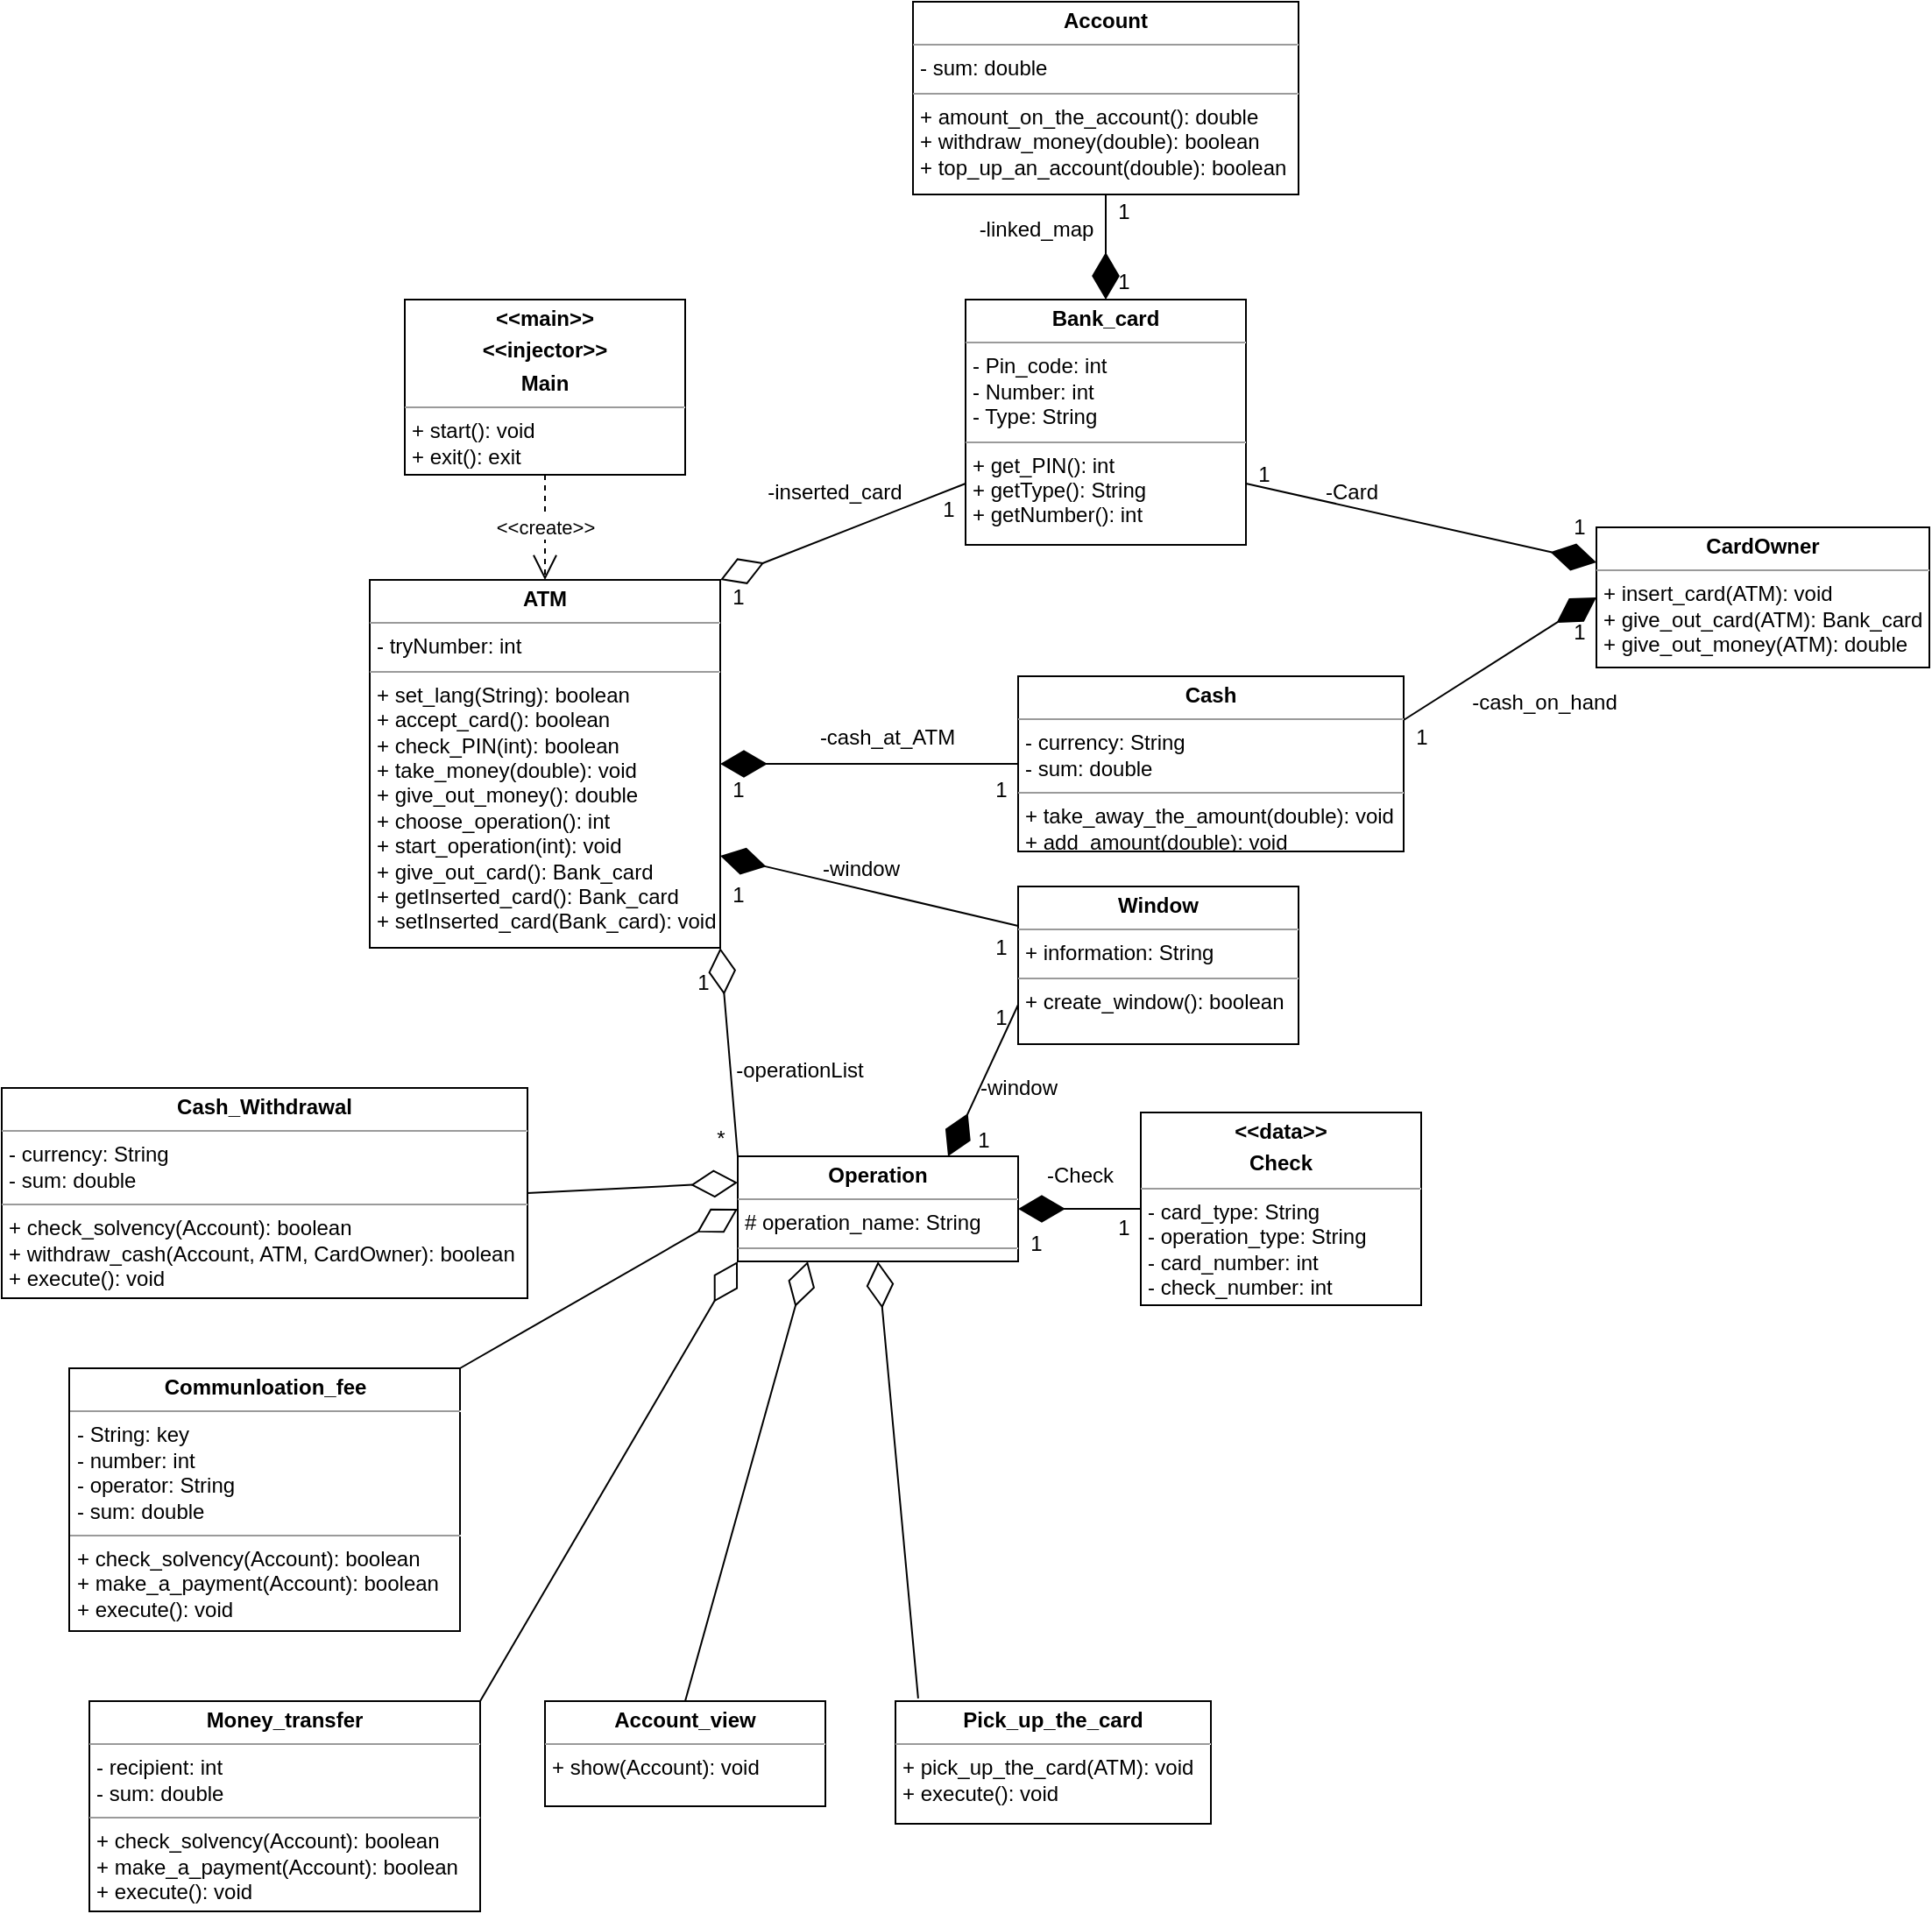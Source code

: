 <mxfile version="13.7.3" type="device" pages="5"><diagram id="GW-Xba-sCpL2YwXfSyIm" name="main class"><mxGraphModel dx="1250" dy="501" grid="1" gridSize="10" guides="1" tooltips="1" connect="1" arrows="1" fold="1" page="1" pageScale="1" pageWidth="827" pageHeight="1169" math="0" shadow="0"><root><mxCell id="KVryyNGdfqzqg8_1sRJe-0"/><mxCell id="KVryyNGdfqzqg8_1sRJe-1" parent="KVryyNGdfqzqg8_1sRJe-0"/><mxCell id="fChjhxEsLTHM9BVAF5LG-0" value="&lt;p style=&quot;margin: 0px ; margin-top: 4px ; text-align: center&quot;&gt;&lt;b&gt;&amp;lt;&amp;lt;main&amp;gt;&amp;gt;&lt;/b&gt;&lt;/p&gt;&lt;p style=&quot;margin: 0px ; margin-top: 4px ; text-align: center&quot;&gt;&lt;b&gt;&amp;lt;&amp;lt;injector&amp;gt;&amp;gt;&lt;/b&gt;&lt;/p&gt;&lt;p style=&quot;margin: 0px ; margin-top: 4px ; text-align: center&quot;&gt;&lt;b&gt;Main&lt;/b&gt;&lt;/p&gt;&lt;hr size=&quot;1&quot;&gt;&lt;p style=&quot;margin: 0px ; margin-left: 4px&quot;&gt;+ start(): void&lt;/p&gt;&lt;p style=&quot;margin: 0px ; margin-left: 4px&quot;&gt;+ exit(): exit&lt;/p&gt;" style="verticalAlign=top;align=left;overflow=fill;fontSize=12;fontFamily=Helvetica;html=1;" vertex="1" parent="KVryyNGdfqzqg8_1sRJe-1"><mxGeometry x="-400" y="680" width="160" height="100" as="geometry"/></mxCell><mxCell id="fChjhxEsLTHM9BVAF5LG-1" value="&lt;p style=&quot;margin: 0px ; margin-top: 4px ; text-align: center&quot;&gt;&lt;b&gt;ATM&lt;/b&gt;&lt;/p&gt;&lt;hr size=&quot;1&quot;&gt;&lt;p style=&quot;margin: 0px ; margin-left: 4px&quot;&gt;- tryNumber: int&lt;/p&gt;&lt;hr size=&quot;1&quot;&gt;&lt;p style=&quot;margin: 0px ; margin-left: 4px&quot;&gt;+ set_lang(String): boolean&lt;/p&gt;&lt;p style=&quot;margin: 0px ; margin-left: 4px&quot;&gt;+ accept_card(): boolean&lt;/p&gt;&lt;p style=&quot;margin: 0px ; margin-left: 4px&quot;&gt;+ check_PIN(int): boolean&lt;/p&gt;&lt;p style=&quot;margin: 0px ; margin-left: 4px&quot;&gt;+ take_money(double): void&lt;/p&gt;&lt;p style=&quot;margin: 0px ; margin-left: 4px&quot;&gt;+ give_out_money(): double&lt;/p&gt;&lt;p style=&quot;margin: 0px ; margin-left: 4px&quot;&gt;+ choose_operation(): int&lt;/p&gt;&lt;p style=&quot;margin: 0px ; margin-left: 4px&quot;&gt;+ start_operation(int): void&lt;/p&gt;&lt;p style=&quot;margin: 0px ; margin-left: 4px&quot;&gt;+ give_out_card(): Bank_card&lt;/p&gt;&lt;p style=&quot;margin: 0px ; margin-left: 4px&quot;&gt;+ getInserted_card(): Bank_card&lt;/p&gt;&lt;p style=&quot;margin: 0px ; margin-left: 4px&quot;&gt;+ setInserted_card(Bank_card): void&lt;/p&gt;&lt;p style=&quot;margin: 0px ; margin-left: 4px&quot;&gt;&lt;br&gt;&lt;/p&gt;" style="verticalAlign=top;align=left;overflow=fill;fontSize=12;fontFamily=Helvetica;html=1;" vertex="1" parent="KVryyNGdfqzqg8_1sRJe-1"><mxGeometry x="-420" y="840" width="200" height="210" as="geometry"/></mxCell><mxCell id="fChjhxEsLTHM9BVAF5LG-3" value="&amp;lt;&amp;lt;create&amp;gt;&amp;gt;" style="endArrow=open;endSize=12;dashed=1;html=1;exitX=0.5;exitY=1;exitDx=0;exitDy=0;entryX=0.5;entryY=0;entryDx=0;entryDy=0;" edge="1" parent="KVryyNGdfqzqg8_1sRJe-1" source="fChjhxEsLTHM9BVAF5LG-0" target="fChjhxEsLTHM9BVAF5LG-1"><mxGeometry width="160" relative="1" as="geometry"><mxPoint x="-390" y="860" as="sourcePoint"/><mxPoint x="-230" y="860" as="targetPoint"/></mxGeometry></mxCell><mxCell id="fChjhxEsLTHM9BVAF5LG-4" value="&lt;p style=&quot;margin: 0px ; margin-top: 4px ; text-align: center&quot;&gt;&lt;b&gt;Bank_card&lt;/b&gt;&lt;/p&gt;&lt;hr size=&quot;1&quot;&gt;&lt;p style=&quot;margin: 0px ; margin-left: 4px&quot;&gt;- Pin_code: int&lt;/p&gt;&lt;p style=&quot;margin: 0px ; margin-left: 4px&quot;&gt;- Number: int&lt;/p&gt;&lt;p style=&quot;margin: 0px ; margin-left: 4px&quot;&gt;- Type: String&lt;/p&gt;&lt;hr size=&quot;1&quot;&gt;&lt;p style=&quot;margin: 0px ; margin-left: 4px&quot;&gt;+ get_PIN(): int&lt;/p&gt;&lt;p style=&quot;margin: 0px ; margin-left: 4px&quot;&gt;+ getType(): String&lt;/p&gt;&lt;p style=&quot;margin: 0px ; margin-left: 4px&quot;&gt;+ getNumber(): int&lt;/p&gt;" style="verticalAlign=top;align=left;overflow=fill;fontSize=12;fontFamily=Helvetica;html=1;" vertex="1" parent="KVryyNGdfqzqg8_1sRJe-1"><mxGeometry x="-80" y="680" width="160" height="140" as="geometry"/></mxCell><mxCell id="fChjhxEsLTHM9BVAF5LG-5" value="" style="endArrow=diamondThin;endFill=0;endSize=24;html=1;entryX=1;entryY=0;entryDx=0;entryDy=0;exitX=0;exitY=0.75;exitDx=0;exitDy=0;" edge="1" parent="KVryyNGdfqzqg8_1sRJe-1" source="fChjhxEsLTHM9BVAF5LG-4" target="fChjhxEsLTHM9BVAF5LG-1"><mxGeometry width="160" relative="1" as="geometry"><mxPoint x="-550" y="860" as="sourcePoint"/><mxPoint x="-390" y="860" as="targetPoint"/></mxGeometry></mxCell><mxCell id="fChjhxEsLTHM9BVAF5LG-6" value="1" style="text;html=1;align=center;verticalAlign=middle;resizable=0;points=[];autosize=1;" vertex="1" parent="KVryyNGdfqzqg8_1sRJe-1"><mxGeometry x="-220" y="840" width="20" height="20" as="geometry"/></mxCell><mxCell id="fChjhxEsLTHM9BVAF5LG-7" value="1" style="text;html=1;align=center;verticalAlign=middle;resizable=0;points=[];autosize=1;" vertex="1" parent="KVryyNGdfqzqg8_1sRJe-1"><mxGeometry x="-100" y="790" width="20" height="20" as="geometry"/></mxCell><mxCell id="fChjhxEsLTHM9BVAF5LG-8" value="-inserted_card" style="text;html=1;align=center;verticalAlign=middle;resizable=0;points=[];autosize=1;" vertex="1" parent="KVryyNGdfqzqg8_1sRJe-1"><mxGeometry x="-200" y="780" width="90" height="20" as="geometry"/></mxCell><mxCell id="fChjhxEsLTHM9BVAF5LG-9" value="&lt;p style=&quot;margin: 0px ; margin-top: 4px ; text-align: center&quot;&gt;&lt;b&gt;Cash&lt;/b&gt;&lt;/p&gt;&lt;hr size=&quot;1&quot;&gt;&lt;p style=&quot;margin: 0px ; margin-left: 4px&quot;&gt;- currency: String&lt;/p&gt;&lt;p style=&quot;margin: 0px ; margin-left: 4px&quot;&gt;- sum: double&lt;/p&gt;&lt;hr size=&quot;1&quot;&gt;&lt;p style=&quot;margin: 0px ; margin-left: 4px&quot;&gt;+ take_away_the_amount(double): void&lt;/p&gt;&lt;p style=&quot;margin: 0px ; margin-left: 4px&quot;&gt;+ add_amount(double): void&amp;nbsp;&lt;/p&gt;" style="verticalAlign=top;align=left;overflow=fill;fontSize=12;fontFamily=Helvetica;html=1;" vertex="1" parent="KVryyNGdfqzqg8_1sRJe-1"><mxGeometry x="-50" y="895" width="220" height="100" as="geometry"/></mxCell><mxCell id="fChjhxEsLTHM9BVAF5LG-10" value="" style="endArrow=diamondThin;endFill=1;endSize=24;html=1;entryX=1;entryY=0.5;entryDx=0;entryDy=0;exitX=0;exitY=0.5;exitDx=0;exitDy=0;" edge="1" parent="KVryyNGdfqzqg8_1sRJe-1" source="fChjhxEsLTHM9BVAF5LG-9" target="fChjhxEsLTHM9BVAF5LG-1"><mxGeometry width="160" relative="1" as="geometry"><mxPoint x="-130" y="860" as="sourcePoint"/><mxPoint x="30" y="860" as="targetPoint"/></mxGeometry></mxCell><mxCell id="fChjhxEsLTHM9BVAF5LG-11" value="1" style="text;html=1;align=center;verticalAlign=middle;resizable=0;points=[];autosize=1;" vertex="1" parent="KVryyNGdfqzqg8_1sRJe-1"><mxGeometry x="-220" y="950" width="20" height="20" as="geometry"/></mxCell><mxCell id="fChjhxEsLTHM9BVAF5LG-12" value="1" style="text;html=1;align=center;verticalAlign=middle;resizable=0;points=[];autosize=1;" vertex="1" parent="KVryyNGdfqzqg8_1sRJe-1"><mxGeometry x="-70" y="950" width="20" height="20" as="geometry"/></mxCell><mxCell id="fChjhxEsLTHM9BVAF5LG-13" value="-cash_at_ATM" style="text;html=1;align=center;verticalAlign=middle;resizable=0;points=[];autosize=1;" vertex="1" parent="KVryyNGdfqzqg8_1sRJe-1"><mxGeometry x="-170" y="920" width="90" height="20" as="geometry"/></mxCell><mxCell id="F60lLIXS-_CFGGW1dJwJ-0" value="&lt;p style=&quot;margin: 0px ; margin-top: 4px ; text-align: center&quot;&gt;&lt;b&gt;Window&lt;/b&gt;&lt;/p&gt;&lt;hr size=&quot;1&quot;&gt;&lt;p style=&quot;margin: 0px ; margin-left: 4px&quot;&gt;+ information: String&lt;/p&gt;&lt;hr size=&quot;1&quot;&gt;&lt;p style=&quot;margin: 0px ; margin-left: 4px&quot;&gt;+ create_window(): boolean&lt;/p&gt;" style="verticalAlign=top;align=left;overflow=fill;fontSize=12;fontFamily=Helvetica;html=1;" vertex="1" parent="KVryyNGdfqzqg8_1sRJe-1"><mxGeometry x="-50" y="1015" width="160" height="90" as="geometry"/></mxCell><mxCell id="F60lLIXS-_CFGGW1dJwJ-1" value="" style="endArrow=diamondThin;endFill=1;endSize=24;html=1;entryX=1;entryY=0.75;entryDx=0;entryDy=0;exitX=0;exitY=0.25;exitDx=0;exitDy=0;" edge="1" parent="KVryyNGdfqzqg8_1sRJe-1" source="F60lLIXS-_CFGGW1dJwJ-0" target="fChjhxEsLTHM9BVAF5LG-1"><mxGeometry width="160" relative="1" as="geometry"><mxPoint x="-40" y="955" as="sourcePoint"/><mxPoint x="-210" y="955" as="targetPoint"/></mxGeometry></mxCell><mxCell id="F60lLIXS-_CFGGW1dJwJ-2" value="1" style="text;html=1;align=center;verticalAlign=middle;resizable=0;points=[];autosize=1;" vertex="1" parent="KVryyNGdfqzqg8_1sRJe-1"><mxGeometry x="-220" y="1010" width="20" height="20" as="geometry"/></mxCell><mxCell id="F60lLIXS-_CFGGW1dJwJ-3" value="1" style="text;html=1;align=center;verticalAlign=middle;resizable=0;points=[];autosize=1;" vertex="1" parent="KVryyNGdfqzqg8_1sRJe-1"><mxGeometry x="-70" y="1040" width="20" height="20" as="geometry"/></mxCell><mxCell id="F60lLIXS-_CFGGW1dJwJ-4" value="-window" style="text;html=1;align=center;verticalAlign=middle;resizable=0;points=[];autosize=1;" vertex="1" parent="KVryyNGdfqzqg8_1sRJe-1"><mxGeometry x="-170" y="995" width="60" height="20" as="geometry"/></mxCell><mxCell id="F60lLIXS-_CFGGW1dJwJ-6" value="&lt;p style=&quot;margin: 0px ; margin-top: 4px ; text-align: center&quot;&gt;&lt;b&gt;Operation&lt;/b&gt;&lt;/p&gt;&lt;hr size=&quot;1&quot;&gt;&lt;p style=&quot;margin: 0px ; margin-left: 4px&quot;&gt;# operation_name: String&lt;/p&gt;&lt;hr size=&quot;1&quot;&gt;&lt;p style=&quot;margin: 0px ; margin-left: 4px&quot;&gt;&amp;nbsp;&lt;/p&gt;" style="verticalAlign=top;align=left;overflow=fill;fontSize=12;fontFamily=Helvetica;html=1;" vertex="1" parent="KVryyNGdfqzqg8_1sRJe-1"><mxGeometry x="-210" y="1169" width="160" height="60" as="geometry"/></mxCell><mxCell id="F60lLIXS-_CFGGW1dJwJ-7" value="" style="endArrow=diamondThin;endFill=0;endSize=24;html=1;entryX=1;entryY=1;entryDx=0;entryDy=0;exitX=0;exitY=0;exitDx=0;exitDy=0;" edge="1" parent="KVryyNGdfqzqg8_1sRJe-1" source="F60lLIXS-_CFGGW1dJwJ-6" target="fChjhxEsLTHM9BVAF5LG-1"><mxGeometry width="160" relative="1" as="geometry"><mxPoint x="-570" y="900" as="sourcePoint"/><mxPoint x="-410" y="902.5" as="targetPoint"/></mxGeometry></mxCell><mxCell id="F60lLIXS-_CFGGW1dJwJ-8" value="*" style="text;html=1;align=center;verticalAlign=middle;resizable=0;points=[];autosize=1;" vertex="1" parent="KVryyNGdfqzqg8_1sRJe-1"><mxGeometry x="-230" y="1149" width="20" height="20" as="geometry"/></mxCell><mxCell id="F60lLIXS-_CFGGW1dJwJ-9" value="1" style="text;html=1;align=center;verticalAlign=middle;resizable=0;points=[];autosize=1;" vertex="1" parent="KVryyNGdfqzqg8_1sRJe-1"><mxGeometry x="-240" y="1060" width="20" height="20" as="geometry"/></mxCell><mxCell id="F60lLIXS-_CFGGW1dJwJ-10" value="-operationList" style="text;html=1;align=center;verticalAlign=middle;resizable=0;points=[];autosize=1;" vertex="1" parent="KVryyNGdfqzqg8_1sRJe-1"><mxGeometry x="-220" y="1110" width="90" height="20" as="geometry"/></mxCell><mxCell id="F60lLIXS-_CFGGW1dJwJ-11" value="&lt;p style=&quot;margin: 0px ; margin-top: 4px ; text-align: center&quot;&gt;&lt;b&gt;&amp;lt;&amp;lt;data&amp;gt;&amp;gt;&lt;/b&gt;&lt;/p&gt;&lt;p style=&quot;margin: 0px ; margin-top: 4px ; text-align: center&quot;&gt;&lt;b&gt;Check&lt;/b&gt;&lt;/p&gt;&lt;hr size=&quot;1&quot;&gt;&lt;p style=&quot;margin: 0px ; margin-left: 4px&quot;&gt;- card_type: String&lt;/p&gt;&lt;p style=&quot;margin: 0px ; margin-left: 4px&quot;&gt;- operation_type: String&lt;/p&gt;&lt;p style=&quot;margin: 0px ; margin-left: 4px&quot;&gt;- card_number: int&lt;/p&gt;&lt;p style=&quot;margin: 0px ; margin-left: 4px&quot;&gt;- check_number: int&lt;/p&gt;&lt;p style=&quot;margin: 0px ; margin-left: 4px&quot;&gt;&lt;br&gt;&lt;/p&gt;" style="verticalAlign=top;align=left;overflow=fill;fontSize=12;fontFamily=Helvetica;html=1;" vertex="1" parent="KVryyNGdfqzqg8_1sRJe-1"><mxGeometry x="20" y="1144" width="160" height="110" as="geometry"/></mxCell><mxCell id="F60lLIXS-_CFGGW1dJwJ-13" value="1" style="text;html=1;align=center;verticalAlign=middle;resizable=0;points=[];autosize=1;" vertex="1" parent="KVryyNGdfqzqg8_1sRJe-1"><mxGeometry x="-70" y="1080" width="20" height="20" as="geometry"/></mxCell><mxCell id="F60lLIXS-_CFGGW1dJwJ-14" value="1" style="text;html=1;align=center;verticalAlign=middle;resizable=0;points=[];autosize=1;" vertex="1" parent="KVryyNGdfqzqg8_1sRJe-1"><mxGeometry x="-80" y="1150" width="20" height="20" as="geometry"/></mxCell><mxCell id="F60lLIXS-_CFGGW1dJwJ-15" value="-window" style="text;html=1;align=center;verticalAlign=middle;resizable=0;points=[];autosize=1;" vertex="1" parent="KVryyNGdfqzqg8_1sRJe-1"><mxGeometry x="-80" y="1120" width="60" height="20" as="geometry"/></mxCell><mxCell id="F60lLIXS-_CFGGW1dJwJ-16" value="" style="endArrow=diamondThin;endFill=1;endSize=24;html=1;entryX=0.75;entryY=0;entryDx=0;entryDy=0;exitX=0;exitY=0.75;exitDx=0;exitDy=0;" edge="1" parent="KVryyNGdfqzqg8_1sRJe-1" source="F60lLIXS-_CFGGW1dJwJ-0" target="F60lLIXS-_CFGGW1dJwJ-6"><mxGeometry width="160" relative="1" as="geometry"><mxPoint x="-40" y="1047.5" as="sourcePoint"/><mxPoint x="-210" y="1007.5" as="targetPoint"/></mxGeometry></mxCell><mxCell id="F60lLIXS-_CFGGW1dJwJ-17" value="" style="endArrow=diamondThin;endFill=1;endSize=24;html=1;entryX=1;entryY=0.5;entryDx=0;entryDy=0;exitX=0;exitY=0.5;exitDx=0;exitDy=0;" edge="1" parent="KVryyNGdfqzqg8_1sRJe-1" source="F60lLIXS-_CFGGW1dJwJ-11" target="F60lLIXS-_CFGGW1dJwJ-6"><mxGeometry width="160" relative="1" as="geometry"><mxPoint x="-40" y="1047.5" as="sourcePoint"/><mxPoint x="-210" y="1007.5" as="targetPoint"/></mxGeometry></mxCell><mxCell id="F60lLIXS-_CFGGW1dJwJ-18" value="1" style="text;html=1;align=center;verticalAlign=middle;resizable=0;points=[];autosize=1;" vertex="1" parent="KVryyNGdfqzqg8_1sRJe-1"><mxGeometry x="-50" y="1209" width="20" height="20" as="geometry"/></mxCell><mxCell id="F60lLIXS-_CFGGW1dJwJ-20" value="1" style="text;html=1;align=center;verticalAlign=middle;resizable=0;points=[];autosize=1;" vertex="1" parent="KVryyNGdfqzqg8_1sRJe-1"><mxGeometry y="1200" width="20" height="20" as="geometry"/></mxCell><mxCell id="F60lLIXS-_CFGGW1dJwJ-21" value="-Check" style="text;html=1;align=center;verticalAlign=middle;resizable=0;points=[];autosize=1;" vertex="1" parent="KVryyNGdfqzqg8_1sRJe-1"><mxGeometry x="-40" y="1170" width="50" height="20" as="geometry"/></mxCell><mxCell id="F60lLIXS-_CFGGW1dJwJ-22" value="&lt;p style=&quot;margin: 0px ; margin-top: 4px ; text-align: center&quot;&gt;&lt;b&gt;Cash_Withdrawal&lt;/b&gt;&lt;/p&gt;&lt;hr size=&quot;1&quot;&gt;&lt;p style=&quot;margin: 0px ; margin-left: 4px&quot;&gt;- currency: String&lt;/p&gt;&lt;p style=&quot;margin: 0px ; margin-left: 4px&quot;&gt;- sum: double&lt;/p&gt;&lt;hr size=&quot;1&quot;&gt;&lt;p style=&quot;margin: 0px ; margin-left: 4px&quot;&gt;+ check_solvency(Account): boolean&lt;/p&gt;&lt;p style=&quot;margin: 0px ; margin-left: 4px&quot;&gt;+ withdraw_cash(Account, ATM, CardOwner): boolean&lt;/p&gt;&lt;p style=&quot;margin: 0px ; margin-left: 4px&quot;&gt;+ execute(): void&lt;/p&gt;" style="verticalAlign=top;align=left;overflow=fill;fontSize=12;fontFamily=Helvetica;html=1;" vertex="1" parent="KVryyNGdfqzqg8_1sRJe-1"><mxGeometry x="-630" y="1130" width="300" height="120" as="geometry"/></mxCell><mxCell id="F60lLIXS-_CFGGW1dJwJ-23" value="" style="endArrow=diamondThin;endFill=0;endSize=24;html=1;entryX=0;entryY=0.25;entryDx=0;entryDy=0;exitX=1;exitY=0.5;exitDx=0;exitDy=0;" edge="1" parent="KVryyNGdfqzqg8_1sRJe-1" source="F60lLIXS-_CFGGW1dJwJ-22" target="F60lLIXS-_CFGGW1dJwJ-6"><mxGeometry width="160" relative="1" as="geometry"><mxPoint x="-200" y="1179" as="sourcePoint"/><mxPoint x="-210" y="1060" as="targetPoint"/></mxGeometry></mxCell><mxCell id="F60lLIXS-_CFGGW1dJwJ-24" value="&lt;p style=&quot;margin: 0px ; margin-top: 4px ; text-align: center&quot;&gt;&lt;b&gt;Communloation_fee&lt;/b&gt;&lt;/p&gt;&lt;hr size=&quot;1&quot;&gt;&lt;p style=&quot;margin: 0px ; margin-left: 4px&quot;&gt;- String: key&lt;/p&gt;&lt;p style=&quot;margin: 0px ; margin-left: 4px&quot;&gt;- number: int&lt;/p&gt;&lt;p style=&quot;margin: 0px ; margin-left: 4px&quot;&gt;- operator: String&lt;/p&gt;&lt;p style=&quot;margin: 0px ; margin-left: 4px&quot;&gt;- sum: double&lt;/p&gt;&lt;hr size=&quot;1&quot;&gt;&lt;p style=&quot;margin: 0px ; margin-left: 4px&quot;&gt;+ check_solvency(Account): boolean&lt;/p&gt;&lt;p style=&quot;margin: 0px ; margin-left: 4px&quot;&gt;+ make_a_payment(Account): boolean&lt;/p&gt;&lt;p style=&quot;margin: 0px ; margin-left: 4px&quot;&gt;+ execute(): void&lt;/p&gt;" style="verticalAlign=top;align=left;overflow=fill;fontSize=12;fontFamily=Helvetica;html=1;" vertex="1" parent="KVryyNGdfqzqg8_1sRJe-1"><mxGeometry x="-591.5" y="1290" width="223" height="150" as="geometry"/></mxCell><mxCell id="F60lLIXS-_CFGGW1dJwJ-25" value="" style="endArrow=diamondThin;endFill=0;endSize=24;html=1;entryX=0;entryY=0.5;entryDx=0;entryDy=0;exitX=1;exitY=0;exitDx=0;exitDy=0;" edge="1" parent="KVryyNGdfqzqg8_1sRJe-1" source="F60lLIXS-_CFGGW1dJwJ-24" target="F60lLIXS-_CFGGW1dJwJ-6"><mxGeometry width="160" relative="1" as="geometry"><mxPoint x="-320" y="1200" as="sourcePoint"/><mxPoint x="-200" y="1194" as="targetPoint"/></mxGeometry></mxCell><mxCell id="F60lLIXS-_CFGGW1dJwJ-26" value="&lt;p style=&quot;margin: 0px ; margin-top: 4px ; text-align: center&quot;&gt;&lt;b&gt;Money_transfer&lt;/b&gt;&lt;/p&gt;&lt;hr size=&quot;1&quot;&gt;&lt;p style=&quot;margin: 0px ; margin-left: 4px&quot;&gt;&lt;span&gt;- recipient: int&lt;/span&gt;&lt;br&gt;&lt;/p&gt;&lt;p style=&quot;margin: 0px ; margin-left: 4px&quot;&gt;- sum: double&lt;/p&gt;&lt;hr size=&quot;1&quot;&gt;&lt;p style=&quot;margin: 0px ; margin-left: 4px&quot;&gt;+ check_solvency(Account): boolean&lt;/p&gt;&lt;p style=&quot;margin: 0px ; margin-left: 4px&quot;&gt;+ make_a_payment(Account): boolean&lt;/p&gt;&lt;p style=&quot;margin: 0px ; margin-left: 4px&quot;&gt;+ execute(): void&lt;/p&gt;" style="verticalAlign=top;align=left;overflow=fill;fontSize=12;fontFamily=Helvetica;html=1;" vertex="1" parent="KVryyNGdfqzqg8_1sRJe-1"><mxGeometry x="-580" y="1480" width="223" height="120" as="geometry"/></mxCell><mxCell id="F60lLIXS-_CFGGW1dJwJ-27" value="" style="endArrow=diamondThin;endFill=0;endSize=24;html=1;exitX=1;exitY=0;exitDx=0;exitDy=0;" edge="1" parent="KVryyNGdfqzqg8_1sRJe-1" source="F60lLIXS-_CFGGW1dJwJ-26"><mxGeometry width="160" relative="1" as="geometry"><mxPoint x="-358.5" y="1300" as="sourcePoint"/><mxPoint x="-210" y="1229" as="targetPoint"/></mxGeometry></mxCell><mxCell id="F60lLIXS-_CFGGW1dJwJ-28" value="&lt;p style=&quot;margin: 0px ; margin-top: 4px ; text-align: center&quot;&gt;&lt;b&gt;Account_view&lt;/b&gt;&lt;/p&gt;&lt;hr size=&quot;1&quot;&gt;&lt;p style=&quot;margin: 0px ; margin-left: 4px&quot;&gt;+ show(Account): void&lt;/p&gt;" style="verticalAlign=top;align=left;overflow=fill;fontSize=12;fontFamily=Helvetica;html=1;" vertex="1" parent="KVryyNGdfqzqg8_1sRJe-1"><mxGeometry x="-320" y="1480" width="160" height="60" as="geometry"/></mxCell><mxCell id="F60lLIXS-_CFGGW1dJwJ-29" value="" style="endArrow=diamondThin;endFill=0;endSize=24;html=1;exitX=0.5;exitY=0;exitDx=0;exitDy=0;entryX=0.25;entryY=1;entryDx=0;entryDy=0;" edge="1" parent="KVryyNGdfqzqg8_1sRJe-1" source="F60lLIXS-_CFGGW1dJwJ-28" target="F60lLIXS-_CFGGW1dJwJ-6"><mxGeometry width="160" relative="1" as="geometry"><mxPoint x="-347" y="1490" as="sourcePoint"/><mxPoint x="-200" y="1239" as="targetPoint"/></mxGeometry></mxCell><mxCell id="F60lLIXS-_CFGGW1dJwJ-30" value="&lt;p style=&quot;margin: 0px ; margin-top: 4px ; text-align: center&quot;&gt;&lt;b&gt;Pick_up_the_card&lt;/b&gt;&lt;/p&gt;&lt;hr size=&quot;1&quot;&gt;&lt;p style=&quot;margin: 0px ; margin-left: 4px&quot;&gt;+ pick_up_the_card(ATM): void&lt;/p&gt;&lt;p style=&quot;margin: 0px ; margin-left: 4px&quot;&gt;+ execute(): void&lt;/p&gt;" style="verticalAlign=top;align=left;overflow=fill;fontSize=12;fontFamily=Helvetica;html=1;" vertex="1" parent="KVryyNGdfqzqg8_1sRJe-1"><mxGeometry x="-120" y="1480" width="180" height="70" as="geometry"/></mxCell><mxCell id="F60lLIXS-_CFGGW1dJwJ-31" value="" style="endArrow=diamondThin;endFill=0;endSize=24;html=1;exitX=0.072;exitY=-0.022;exitDx=0;exitDy=0;entryX=0.5;entryY=1;entryDx=0;entryDy=0;exitPerimeter=0;" edge="1" parent="KVryyNGdfqzqg8_1sRJe-1" source="F60lLIXS-_CFGGW1dJwJ-30" target="F60lLIXS-_CFGGW1dJwJ-6"><mxGeometry width="160" relative="1" as="geometry"><mxPoint x="-230" y="1490" as="sourcePoint"/><mxPoint x="-160" y="1239" as="targetPoint"/></mxGeometry></mxCell><mxCell id="F60lLIXS-_CFGGW1dJwJ-32" value="&lt;p style=&quot;margin: 0px ; margin-top: 4px ; text-align: center&quot;&gt;&lt;b&gt;CardOwner&lt;/b&gt;&lt;/p&gt;&lt;hr size=&quot;1&quot;&gt;&lt;p style=&quot;margin: 0px ; margin-left: 4px&quot;&gt;+ insert_card(ATM): void&lt;/p&gt;&lt;p style=&quot;margin: 0px ; margin-left: 4px&quot;&gt;+ give_out_card(ATM): Bank_card&lt;/p&gt;&lt;p style=&quot;margin: 0px ; margin-left: 4px&quot;&gt;+ give_out_money(ATM): double&lt;/p&gt;" style="verticalAlign=top;align=left;overflow=fill;fontSize=12;fontFamily=Helvetica;html=1;" vertex="1" parent="KVryyNGdfqzqg8_1sRJe-1"><mxGeometry x="280" y="810" width="190" height="80" as="geometry"/></mxCell><mxCell id="F60lLIXS-_CFGGW1dJwJ-33" value="" style="endArrow=diamondThin;endFill=1;endSize=24;html=1;entryX=0;entryY=0.25;entryDx=0;entryDy=0;exitX=1;exitY=0.75;exitDx=0;exitDy=0;" edge="1" parent="KVryyNGdfqzqg8_1sRJe-1" source="fChjhxEsLTHM9BVAF5LG-4" target="F60lLIXS-_CFGGW1dJwJ-32"><mxGeometry width="160" relative="1" as="geometry"><mxPoint x="110" y="860" as="sourcePoint"/><mxPoint x="270" y="860" as="targetPoint"/></mxGeometry></mxCell><mxCell id="F60lLIXS-_CFGGW1dJwJ-35" value="" style="endArrow=diamondThin;endFill=1;endSize=24;html=1;entryX=0;entryY=0.5;entryDx=0;entryDy=0;exitX=1;exitY=0.25;exitDx=0;exitDy=0;" edge="1" parent="KVryyNGdfqzqg8_1sRJe-1" source="fChjhxEsLTHM9BVAF5LG-9" target="F60lLIXS-_CFGGW1dJwJ-32"><mxGeometry width="160" relative="1" as="geometry"><mxPoint x="90" y="795" as="sourcePoint"/><mxPoint x="210" y="847.5" as="targetPoint"/></mxGeometry></mxCell><mxCell id="F60lLIXS-_CFGGW1dJwJ-36" value="1" style="text;html=1;align=center;verticalAlign=middle;resizable=0;points=[];autosize=1;" vertex="1" parent="KVryyNGdfqzqg8_1sRJe-1"><mxGeometry x="80" y="770" width="20" height="20" as="geometry"/></mxCell><mxCell id="F60lLIXS-_CFGGW1dJwJ-37" value="1" style="text;html=1;align=center;verticalAlign=middle;resizable=0;points=[];autosize=1;" vertex="1" parent="KVryyNGdfqzqg8_1sRJe-1"><mxGeometry x="260" y="800" width="20" height="20" as="geometry"/></mxCell><mxCell id="F60lLIXS-_CFGGW1dJwJ-38" value="1" style="text;html=1;align=center;verticalAlign=middle;resizable=0;points=[];autosize=1;" vertex="1" parent="KVryyNGdfqzqg8_1sRJe-1"><mxGeometry x="260" y="860" width="20" height="20" as="geometry"/></mxCell><mxCell id="F60lLIXS-_CFGGW1dJwJ-39" value="1" style="text;html=1;align=center;verticalAlign=middle;resizable=0;points=[];autosize=1;" vertex="1" parent="KVryyNGdfqzqg8_1sRJe-1"><mxGeometry x="170" y="920" width="20" height="20" as="geometry"/></mxCell><mxCell id="F60lLIXS-_CFGGW1dJwJ-41" value="-Card" style="text;html=1;align=center;verticalAlign=middle;resizable=0;points=[];autosize=1;" vertex="1" parent="KVryyNGdfqzqg8_1sRJe-1"><mxGeometry x="115" y="780" width="50" height="20" as="geometry"/></mxCell><mxCell id="F60lLIXS-_CFGGW1dJwJ-42" value="-cash_on_hand" style="text;html=1;align=center;verticalAlign=middle;resizable=0;points=[];autosize=1;" vertex="1" parent="KVryyNGdfqzqg8_1sRJe-1"><mxGeometry x="200" y="900" width="100" height="20" as="geometry"/></mxCell><mxCell id="F60lLIXS-_CFGGW1dJwJ-43" value="&lt;p style=&quot;margin: 0px ; margin-top: 4px ; text-align: center&quot;&gt;&lt;b&gt;Account&lt;/b&gt;&lt;/p&gt;&lt;hr size=&quot;1&quot;&gt;&lt;p style=&quot;margin: 0px ; margin-left: 4px&quot;&gt;- sum: double&lt;/p&gt;&lt;hr size=&quot;1&quot;&gt;&lt;p style=&quot;margin: 0px ; margin-left: 4px&quot;&gt;+ amount_on_the_account(): double&lt;/p&gt;&lt;p style=&quot;margin: 0px ; margin-left: 4px&quot;&gt;+ withdraw_money(double): boolean&lt;/p&gt;&lt;p style=&quot;margin: 0px ; margin-left: 4px&quot;&gt;+ top_up_an_account(double): boolean&lt;/p&gt;" style="verticalAlign=top;align=left;overflow=fill;fontSize=12;fontFamily=Helvetica;html=1;" vertex="1" parent="KVryyNGdfqzqg8_1sRJe-1"><mxGeometry x="-110" y="510" width="220" height="110" as="geometry"/></mxCell><mxCell id="F60lLIXS-_CFGGW1dJwJ-44" value="" style="endArrow=diamondThin;endFill=1;endSize=24;html=1;entryX=0.5;entryY=0;entryDx=0;entryDy=0;exitX=0.5;exitY=1;exitDx=0;exitDy=0;" edge="1" parent="KVryyNGdfqzqg8_1sRJe-1" source="F60lLIXS-_CFGGW1dJwJ-43" target="fChjhxEsLTHM9BVAF5LG-4"><mxGeometry width="160" relative="1" as="geometry"><mxPoint x="90" y="795" as="sourcePoint"/><mxPoint x="290" y="840" as="targetPoint"/></mxGeometry></mxCell><mxCell id="F60lLIXS-_CFGGW1dJwJ-45" value="1" style="text;html=1;align=center;verticalAlign=middle;resizable=0;points=[];autosize=1;" vertex="1" parent="KVryyNGdfqzqg8_1sRJe-1"><mxGeometry y="660" width="20" height="20" as="geometry"/></mxCell><mxCell id="F60lLIXS-_CFGGW1dJwJ-46" value="1" style="text;html=1;align=center;verticalAlign=middle;resizable=0;points=[];autosize=1;" vertex="1" parent="KVryyNGdfqzqg8_1sRJe-1"><mxGeometry y="620" width="20" height="20" as="geometry"/></mxCell><mxCell id="F60lLIXS-_CFGGW1dJwJ-47" value="-linked_map" style="text;html=1;align=center;verticalAlign=middle;resizable=0;points=[];autosize=1;" vertex="1" parent="KVryyNGdfqzqg8_1sRJe-1"><mxGeometry x="-80" y="630" width="80" height="20" as="geometry"/></mxCell></root></mxGraphModel></diagram><diagram id="9_QGahiiOuoX1kJZ4Vm3" name="injector"><mxGraphModel dx="423" dy="501" grid="1" gridSize="10" guides="1" tooltips="1" connect="1" arrows="1" fold="1" page="1" pageScale="1" pageWidth="827" pageHeight="1169" math="0" shadow="0"><root><mxCell id="T9mLDXGlTCMZkwn7RwcV-0"/><mxCell id="T9mLDXGlTCMZkwn7RwcV-1" parent="T9mLDXGlTCMZkwn7RwcV-0"/><mxCell id="T9mLDXGlTCMZkwn7RwcV-2" value="&lt;p style=&quot;margin: 0px ; margin-top: 4px ; text-align: center&quot;&gt;&lt;b&gt;&amp;lt;&amp;lt;main&amp;gt;&amp;gt;&lt;/b&gt;&lt;/p&gt;&lt;p style=&quot;margin: 0px ; margin-top: 4px ; text-align: center&quot;&gt;&lt;b&gt;Main&lt;/b&gt;&lt;/p&gt;&lt;hr size=&quot;1&quot;&gt;&lt;p style=&quot;margin: 0px ; margin-left: 4px&quot;&gt;+ main(String[]): void&amp;nbsp;&lt;/p&gt;" style="verticalAlign=top;align=left;overflow=fill;fontSize=12;fontFamily=Helvetica;html=1;" parent="T9mLDXGlTCMZkwn7RwcV-1" vertex="1"><mxGeometry x="350" y="430" width="160" height="70" as="geometry"/></mxCell><mxCell id="T9mLDXGlTCMZkwn7RwcV-3" value="&lt;p style=&quot;margin: 0px ; margin-top: 4px ; text-align: center&quot;&gt;&lt;b&gt;&amp;lt;&amp;lt;injector&amp;gt;&amp;gt;&lt;/b&gt;&lt;/p&gt;&lt;p style=&quot;margin: 0px ; margin-top: 4px ; text-align: center&quot;&gt;&lt;b&gt;Injector&lt;/b&gt;&lt;/p&gt;&lt;hr size=&quot;1&quot;&gt;&lt;p style=&quot;margin: 0px ; margin-left: 4px&quot;&gt;+ create(): void&lt;/p&gt;" style="verticalAlign=top;align=left;overflow=fill;fontSize=12;fontFamily=Helvetica;html=1;" parent="T9mLDXGlTCMZkwn7RwcV-1" vertex="1"><mxGeometry x="350" y="550" width="160" height="70" as="geometry"/></mxCell><mxCell id="T9mLDXGlTCMZkwn7RwcV-4" value="&amp;lt;&amp;lt;create&amp;gt;&amp;gt;" style="endArrow=open;endSize=12;dashed=1;html=1;exitX=0.5;exitY=1;exitDx=0;exitDy=0;" parent="T9mLDXGlTCMZkwn7RwcV-1" source="T9mLDXGlTCMZkwn7RwcV-2" target="T9mLDXGlTCMZkwn7RwcV-3" edge="1"><mxGeometry width="160" relative="1" as="geometry"><mxPoint x="410" y="610" as="sourcePoint"/><mxPoint x="570" y="610" as="targetPoint"/></mxGeometry></mxCell><mxCell id="5EcvjUg3iPMdX7DVg8Q_-0" value="&lt;p style=&quot;margin: 0px ; margin-top: 4px ; text-align: center&quot;&gt;&lt;b&gt;Controller&lt;/b&gt;&lt;/p&gt;&lt;hr size=&quot;1&quot;&gt;&lt;p style=&quot;margin: 0px ; margin-left: 4px&quot;&gt;+ field: Type&lt;/p&gt;&lt;hr size=&quot;1&quot;&gt;&lt;p style=&quot;margin: 0px 0px 0px 4px&quot;&gt;&lt;span&gt;+ signUpNewDrug(): void&lt;/span&gt;&lt;br&gt;&lt;/p&gt;&lt;p style=&quot;margin: 0px 0px 0px 4px&quot;&gt;+ introduce(String): void&lt;/p&gt;&lt;p style=&quot;margin: 0px 0px 0px 4px&quot;&gt;+ answer(): void&lt;/p&gt;" style="verticalAlign=top;align=left;overflow=fill;fontSize=12;fontFamily=Helvetica;html=1;" parent="T9mLDXGlTCMZkwn7RwcV-1" vertex="1"><mxGeometry x="121" y="660" width="160" height="105" as="geometry"/></mxCell><mxCell id="5EcvjUg3iPMdX7DVg8Q_-1" value="&lt;p style=&quot;margin: 0px ; margin-top: 4px ; text-align: center&quot;&gt;&lt;b&gt;&amp;lt;&amp;lt;UI&amp;gt;&amp;gt;&lt;/b&gt;&lt;/p&gt;&lt;p style=&quot;margin: 0px ; margin-top: 4px ; text-align: center&quot;&gt;&lt;b&gt;UI&lt;/b&gt;&lt;/p&gt;&lt;hr size=&quot;1&quot;&gt;&lt;p style=&quot;margin: 0px 0px 0px 4px&quot;&gt;+ introduce(): void&lt;/p&gt;&lt;p style=&quot;margin: 0px 0px 0px 4px&quot;&gt;+ signUpNewDrug(): void&lt;/p&gt;&lt;p style=&quot;margin: 0px 0px 0px 4px&quot;&gt;+ chooseDisease(): void&lt;/p&gt;&lt;p style=&quot;margin: 0px 0px 0px 4px&quot;&gt;+ anwer(): void&amp;nbsp;&lt;/p&gt;&lt;p style=&quot;margin: 0px 0px 0px 4px&quot;&gt;+ showQuestionList(): void&lt;/p&gt;&lt;p style=&quot;margin: 0px 0px 0px 4px&quot;&gt;+ showNextDrugs(): String&lt;/p&gt;&lt;p style=&quot;margin: 0px 0px 0px 4px&quot;&gt;+ showMissingDrug(): String&lt;/p&gt;&lt;p style=&quot;margin: 0px 0px 0px 4px&quot;&gt;+ offerToIntroduce(): String&lt;/p&gt;&lt;p style=&quot;margin: 0px 0px 0px 4px&quot;&gt;+ showDiseases(): String&lt;/p&gt;&lt;p style=&quot;margin: 0px 0px 0px 4px&quot;&gt;+ showMessageOfDrugCreation(): String&lt;/p&gt;&lt;p style=&quot;margin: 0px 0px 0px 4px&quot;&gt;+ showDrugs(): String&lt;/p&gt;" style="verticalAlign=top;align=left;overflow=fill;fontSize=12;fontFamily=Helvetica;html=1;" parent="T9mLDXGlTCMZkwn7RwcV-1" vertex="1"><mxGeometry x="650" y="780" width="240" height="210" as="geometry"/></mxCell><mxCell id="5EcvjUg3iPMdX7DVg8Q_-2" value="&lt;p style=&quot;margin: 0px ; margin-top: 4px ; text-align: center&quot;&gt;&lt;b&gt;SystemHelper&lt;/b&gt;&lt;/p&gt;&lt;hr size=&quot;1&quot;&gt;&lt;p style=&quot;margin: 0px 0px 0px 4px&quot;&gt;+ checkSickForDrugList(): void&lt;br&gt;&lt;/p&gt;&lt;p style=&quot;margin: 0px 0px 0px 4px&quot;&gt;+ isDrugListOfSickManEmpty(): boolean&lt;/p&gt;&lt;div&gt;&amp;nbsp;+ findInfoOfNextDrug(): String&amp;nbsp;&lt;br&gt;&lt;/div&gt;&lt;div&gt;&amp;nbsp;+ findPossibleDiseases(): List&amp;lt;IDisease&amp;gt;&lt;/div&gt;&lt;div&gt;&amp;nbsp;+ generateQuestions(): void&lt;/div&gt;" style="verticalAlign=top;align=left;overflow=fill;fontSize=12;fontFamily=Helvetica;html=1;" parent="T9mLDXGlTCMZkwn7RwcV-1" vertex="1"><mxGeometry x="80" y="830" width="224" height="105" as="geometry"/></mxCell><mxCell id="5EcvjUg3iPMdX7DVg8Q_-5" value="&lt;p style=&quot;margin: 0px ; margin-top: 4px ; text-align: center&quot;&gt;&lt;b&gt;NextDrug&lt;/b&gt;&lt;/p&gt;&lt;hr size=&quot;1&quot;&gt;&lt;p style=&quot;margin: 0px ; margin-left: 4px&quot;&gt;+ calcNextDrug(User): String&lt;/p&gt;" style="verticalAlign=top;align=left;overflow=fill;fontSize=12;fontFamily=Helvetica;html=1;" parent="T9mLDXGlTCMZkwn7RwcV-1" vertex="1"><mxGeometry x="190" y="1100" width="160" height="50" as="geometry"/></mxCell><mxCell id="5EcvjUg3iPMdX7DVg8Q_-6" value="&lt;p style=&quot;margin: 0px ; margin-top: 4px ; text-align: center&quot;&gt;&lt;b&gt;DrugSetter&lt;/b&gt;&lt;/p&gt;&lt;hr size=&quot;1&quot;&gt;&lt;p style=&quot;margin: 0px 0px 0px 4px&quot;&gt;+ updateDrugListForUser(User): void&lt;/p&gt;&lt;p style=&quot;margin: 0px 0px 0px 4px&quot;&gt;+ setDrugListForUser(User): void&lt;/p&gt;" style="verticalAlign=top;align=left;overflow=fill;fontSize=12;fontFamily=Helvetica;html=1;" parent="T9mLDXGlTCMZkwn7RwcV-1" vertex="1"><mxGeometry x="113.5" y="980" width="205" height="70" as="geometry"/></mxCell><mxCell id="5EcvjUg3iPMdX7DVg8Q_-7" value="&lt;p style=&quot;margin: 0px ; margin-top: 4px ; text-align: center&quot;&gt;&lt;b&gt;Disease&lt;/b&gt;&lt;/p&gt;&lt;hr size=&quot;1&quot;&gt;&lt;p style=&quot;margin: 0px ; margin-left: 4px&quot;&gt;+ name: String&lt;/p&gt;&lt;p style=&quot;margin: 0px ; margin-left: 4px&quot;&gt;&lt;br&gt;&lt;/p&gt;" style="verticalAlign=top;align=left;overflow=fill;fontSize=12;fontFamily=Helvetica;html=1;" parent="T9mLDXGlTCMZkwn7RwcV-1" vertex="1"><mxGeometry x="420" y="1050" width="160" height="60" as="geometry"/></mxCell><mxCell id="5EcvjUg3iPMdX7DVg8Q_-8" value="&lt;p style=&quot;margin: 0px ; margin-top: 4px ; text-align: center&quot;&gt;&lt;b&gt;DrugCreater&lt;/b&gt;&lt;/p&gt;&lt;hr size=&quot;1&quot;&gt;&lt;p style=&quot;margin: 0px ; margin-left: 4px&quot;&gt;+ newDrug(String): Drug&lt;/p&gt;" style="verticalAlign=top;align=left;overflow=fill;fontSize=12;fontFamily=Helvetica;html=1;" parent="T9mLDXGlTCMZkwn7RwcV-1" vertex="1"><mxGeometry x="121" y="550" width="160" height="60" as="geometry"/></mxCell><mxCell id="5EcvjUg3iPMdX7DVg8Q_-9" value="&lt;p style=&quot;margin: 0px ; margin-top: 4px ; text-align: center&quot;&gt;&lt;b&gt;DrugChecker&lt;/b&gt;&lt;/p&gt;&lt;hr size=&quot;1&quot;&gt;&lt;p style=&quot;margin: 0px ; margin-left: 4px&quot;&gt;+ checkDrugs(List&amp;lt;Drug&amp;gt;): boolean&lt;/p&gt;" style="verticalAlign=top;align=left;overflow=fill;fontSize=12;fontFamily=Helvetica;html=1;" parent="T9mLDXGlTCMZkwn7RwcV-1" vertex="1"><mxGeometry x="630" y="1040" width="200" height="50" as="geometry"/></mxCell><mxCell id="5EcvjUg3iPMdX7DVg8Q_-10" value="&amp;lt;&amp;lt;create&amp;gt;&amp;gt;" style="endArrow=open;endSize=12;dashed=1;html=1;exitX=0;exitY=0.5;exitDx=0;exitDy=0;entryX=1;entryY=0.5;entryDx=0;entryDy=0;" parent="T9mLDXGlTCMZkwn7RwcV-1" source="T9mLDXGlTCMZkwn7RwcV-3" target="5EcvjUg3iPMdX7DVg8Q_-8" edge="1"><mxGeometry width="160" relative="1" as="geometry"><mxPoint x="350" y="690" as="sourcePoint"/><mxPoint x="510" y="690" as="targetPoint"/></mxGeometry></mxCell><mxCell id="5EcvjUg3iPMdX7DVg8Q_-11" value="&amp;lt;&amp;lt;create&amp;gt;&amp;gt;" style="endArrow=open;endSize=12;dashed=1;html=1;exitX=0;exitY=1;exitDx=0;exitDy=0;entryX=1;entryY=0;entryDx=0;entryDy=0;" parent="T9mLDXGlTCMZkwn7RwcV-1" source="T9mLDXGlTCMZkwn7RwcV-3" target="5EcvjUg3iPMdX7DVg8Q_-0" edge="1"><mxGeometry width="160" relative="1" as="geometry"><mxPoint x="360" y="595" as="sourcePoint"/><mxPoint x="291" y="590" as="targetPoint"/></mxGeometry></mxCell><mxCell id="5EcvjUg3iPMdX7DVg8Q_-12" value="&amp;lt;&amp;lt;create&amp;gt;&amp;gt;" style="endArrow=open;endSize=12;dashed=1;html=1;exitX=0.25;exitY=1;exitDx=0;exitDy=0;entryX=1;entryY=0;entryDx=0;entryDy=0;" parent="T9mLDXGlTCMZkwn7RwcV-1" source="T9mLDXGlTCMZkwn7RwcV-3" target="5EcvjUg3iPMdX7DVg8Q_-2" edge="1"><mxGeometry width="160" relative="1" as="geometry"><mxPoint x="370" y="605" as="sourcePoint"/><mxPoint x="301" y="600" as="targetPoint"/></mxGeometry></mxCell><mxCell id="5EcvjUg3iPMdX7DVg8Q_-13" value="&amp;lt;&amp;lt;create&amp;gt;&amp;gt;" style="endArrow=open;endSize=12;dashed=1;html=1;exitX=1;exitY=0.5;exitDx=0;exitDy=0;entryX=0;entryY=0.25;entryDx=0;entryDy=0;" parent="T9mLDXGlTCMZkwn7RwcV-1" source="T9mLDXGlTCMZkwn7RwcV-3" target="5EcvjUg3iPMdX7DVg8Q_-1" edge="1"><mxGeometry width="160" relative="1" as="geometry"><mxPoint x="380" y="615" as="sourcePoint"/><mxPoint x="311" y="610" as="targetPoint"/></mxGeometry></mxCell><mxCell id="5EcvjUg3iPMdX7DVg8Q_-15" value="&amp;lt;&amp;lt;create&amp;gt;&amp;gt;" style="endArrow=open;endSize=12;dashed=1;html=1;exitX=0.5;exitY=1;exitDx=0;exitDy=0;entryX=1;entryY=0;entryDx=0;entryDy=0;" parent="T9mLDXGlTCMZkwn7RwcV-1" source="T9mLDXGlTCMZkwn7RwcV-3" target="5EcvjUg3iPMdX7DVg8Q_-6" edge="1"><mxGeometry width="160" relative="1" as="geometry"><mxPoint x="400" y="635" as="sourcePoint"/><mxPoint x="331" y="630" as="targetPoint"/></mxGeometry></mxCell><mxCell id="5EcvjUg3iPMdX7DVg8Q_-16" value="&amp;lt;&amp;lt;create&amp;gt;&amp;gt;" style="endArrow=open;endSize=12;dashed=1;html=1;exitX=0.563;exitY=1.029;exitDx=0;exitDy=0;entryX=1;entryY=0;entryDx=0;entryDy=0;exitPerimeter=0;" parent="T9mLDXGlTCMZkwn7RwcV-1" source="T9mLDXGlTCMZkwn7RwcV-3" target="5EcvjUg3iPMdX7DVg8Q_-5" edge="1"><mxGeometry width="160" relative="1" as="geometry"><mxPoint x="410" y="645" as="sourcePoint"/><mxPoint x="341" y="640" as="targetPoint"/></mxGeometry></mxCell><mxCell id="5EcvjUg3iPMdX7DVg8Q_-18" value="&amp;lt;&amp;lt;create&amp;gt;&amp;gt;" style="endArrow=open;endSize=12;dashed=1;html=1;exitX=0.75;exitY=1;exitDx=0;exitDy=0;entryX=0;entryY=0;entryDx=0;entryDy=0;" parent="T9mLDXGlTCMZkwn7RwcV-1" source="T9mLDXGlTCMZkwn7RwcV-3" target="5EcvjUg3iPMdX7DVg8Q_-9" edge="1"><mxGeometry width="160" relative="1" as="geometry"><mxPoint x="430" y="665" as="sourcePoint"/><mxPoint x="361" y="660" as="targetPoint"/></mxGeometry></mxCell><mxCell id="5EcvjUg3iPMdX7DVg8Q_-19" value="&amp;lt;&amp;lt;create&amp;gt;&amp;gt;" style="endArrow=open;endSize=12;dashed=1;html=1;exitX=0.669;exitY=1.014;exitDx=0;exitDy=0;entryX=0.5;entryY=0;entryDx=0;entryDy=0;exitPerimeter=0;" parent="T9mLDXGlTCMZkwn7RwcV-1" source="T9mLDXGlTCMZkwn7RwcV-3" target="5EcvjUg3iPMdX7DVg8Q_-7" edge="1"><mxGeometry width="160" relative="1" as="geometry"><mxPoint x="440" y="675" as="sourcePoint"/><mxPoint x="371" y="670" as="targetPoint"/></mxGeometry></mxCell></root></mxGraphModel></diagram><diagram id="Se8IONK-bJrEQC7qU5ou" name="WithDungerousList"><mxGraphModel dx="852" dy="494" grid="1" gridSize="10" guides="1" tooltips="1" connect="1" arrows="1" fold="1" page="1" pageScale="1" pageWidth="827" pageHeight="1169" math="0" shadow="0"><root><mxCell id="q-ssSL6yBNKB2_kbw8RA-0"/><mxCell id="q-ssSL6yBNKB2_kbw8RA-1" parent="q-ssSL6yBNKB2_kbw8RA-0"/><mxCell id="aNMfIxCdBEwEtFw7Wrym-0" value="&lt;p style=&quot;margin: 0px ; margin-top: 4px ; text-align: center&quot;&gt;&lt;b&gt;&amp;lt;&amp;lt;data&amp;gt;&amp;gt;&lt;/b&gt;&lt;/p&gt;&lt;p style=&quot;margin: 0px ; margin-top: 4px ; text-align: center&quot;&gt;&lt;b&gt;DrugWithList&lt;/b&gt;&lt;/p&gt;&lt;hr size=&quot;1&quot;&gt;&lt;p style=&quot;margin: 0px ; margin-left: 4px&quot;&gt;+ name: String&lt;/p&gt;&lt;p style=&quot;margin: 0px ; margin-left: 4px&quot;&gt;+ dose: String&lt;/p&gt;&lt;p style=&quot;margin: 0px ; margin-left: 4px&quot;&gt;+ period: String&lt;/p&gt;&lt;p style=&quot;margin: 0px ; margin-left: 4px&quot;&gt;+ namesOfDrugs: List&amp;lt;String&amp;gt;&lt;/p&gt;&lt;p style=&quot;margin: 0px ; margin-left: 4px&quot;&gt;&lt;br&gt;&lt;/p&gt;" style="verticalAlign=top;align=left;overflow=fill;fontSize=12;fontFamily=Helvetica;html=1;fillColor=#ffe6cc;strokeColor=#d79b00;" parent="q-ssSL6yBNKB2_kbw8RA-1" vertex="1"><mxGeometry x="125" y="670" width="170" height="110" as="geometry"/></mxCell><mxCell id="aNMfIxCdBEwEtFw7Wrym-1" value="&lt;p style=&quot;margin: 0px ; margin-top: 4px ; text-align: center&quot;&gt;&lt;i&gt;&amp;lt;&amp;lt;interface&amp;gt;&amp;gt;&lt;/i&gt;&lt;/p&gt;&lt;p style=&quot;margin: 0px ; margin-top: 4px ; text-align: center&quot;&gt;&lt;b&gt;IDrug&lt;/b&gt;&lt;/p&gt;&lt;hr size=&quot;1&quot;&gt;&lt;p style=&quot;margin: 0px ; margin-left: 4px&quot;&gt;&lt;/p&gt;&lt;p style=&quot;margin: 0px 0px 0px 4px&quot;&gt;+ name: String&lt;/p&gt;&lt;p style=&quot;margin: 0px 0px 0px 4px&quot;&gt;+ dose: String&lt;/p&gt;&lt;p style=&quot;margin: 0px ; margin-left: 4px&quot;&gt;&lt;span&gt;+ period: String&lt;/span&gt;&lt;/p&gt;" style="verticalAlign=top;align=left;overflow=fill;fontSize=12;fontFamily=Helvetica;html=1;" parent="q-ssSL6yBNKB2_kbw8RA-1" vertex="1"><mxGeometry x="110" y="810" width="200" height="100" as="geometry"/></mxCell><mxCell id="aNMfIxCdBEwEtFw7Wrym-2" value="" style="endArrow=block;dashed=1;endFill=0;endSize=12;html=1;exitX=0.5;exitY=1;exitDx=0;exitDy=0;entryX=0.5;entryY=0;entryDx=0;entryDy=0;" parent="q-ssSL6yBNKB2_kbw8RA-1" source="aNMfIxCdBEwEtFw7Wrym-0" target="aNMfIxCdBEwEtFw7Wrym-1" edge="1"><mxGeometry width="160" relative="1" as="geometry"><mxPoint x="130" y="780" as="sourcePoint"/><mxPoint x="290" y="780" as="targetPoint"/></mxGeometry></mxCell><mxCell id="aNMfIxCdBEwEtFw7Wrym-3" value="&lt;p style=&quot;margin: 0px ; margin-top: 4px ; text-align: center&quot;&gt;&lt;i&gt;&amp;lt;&amp;lt;Interface&amp;gt;&amp;gt;&lt;/i&gt;&lt;br&gt;&lt;b&gt;IDrugCreater&lt;/b&gt;&lt;/p&gt;&lt;hr size=&quot;1&quot;&gt;&lt;p style=&quot;margin: 0px ; margin-left: 4px&quot;&gt;+ newDrug(String): Drug&amp;nbsp;&lt;br&gt;&lt;/p&gt;" style="verticalAlign=top;align=left;overflow=fill;fontSize=12;fontFamily=Helvetica;html=1;" parent="q-ssSL6yBNKB2_kbw8RA-1" vertex="1"><mxGeometry x="110" y="480" width="190" height="70" as="geometry"/></mxCell><mxCell id="aNMfIxCdBEwEtFw7Wrym-4" value="&lt;p style=&quot;margin: 0px ; margin-top: 4px ; text-align: center&quot;&gt;&lt;b&gt;DrugCreaterWithDangerousList&lt;/b&gt;&lt;/p&gt;&lt;hr size=&quot;1&quot;&gt;&lt;p style=&quot;margin: 0px ; margin-left: 4px&quot;&gt;+ newDrug(String): Drug&lt;/p&gt;&lt;p style=&quot;margin: 0px ; margin-left: 4px&quot;&gt;+ newDrugWithList(String, List&amp;lt;String&amp;gt;): DrugWithList&lt;/p&gt;" style="verticalAlign=top;align=left;overflow=fill;fontSize=12;fontFamily=Helvetica;html=1;fillColor=#ffe6cc;strokeColor=#d79b00;" parent="q-ssSL6yBNKB2_kbw8RA-1" vertex="1"><mxGeometry x="59.69" y="584.5" width="290.62" height="60" as="geometry"/></mxCell><mxCell id="aNMfIxCdBEwEtFw7Wrym-5" value="" style="endArrow=block;dashed=1;endFill=0;endSize=12;html=1;exitX=0.5;exitY=0;exitDx=0;exitDy=0;entryX=0.5;entryY=1;entryDx=0;entryDy=0;" parent="q-ssSL6yBNKB2_kbw8RA-1" source="aNMfIxCdBEwEtFw7Wrym-4" target="aNMfIxCdBEwEtFw7Wrym-3" edge="1"><mxGeometry width="160" relative="1" as="geometry"><mxPoint x="240" y="630" as="sourcePoint"/><mxPoint x="400" y="630" as="targetPoint"/></mxGeometry></mxCell><mxCell id="HswtmtyEuUMCGp72nKfb-0" value="&lt;p style=&quot;margin: 0px ; margin-top: 4px ; text-align: center&quot;&gt;&lt;b&gt;&amp;lt;&amp;lt;data&amp;gt;&amp;gt;&lt;/b&gt;&lt;/p&gt;&lt;p style=&quot;margin: 0px ; margin-top: 4px ; text-align: center&quot;&gt;&lt;b&gt;SickMan&lt;/b&gt;&lt;/p&gt;&lt;hr size=&quot;1&quot;&gt;&lt;p style=&quot;margin: 0px ; margin-left: 4px&quot;&gt;+ name: String&lt;/p&gt;&lt;p style=&quot;margin: 0px ; margin-left: 4px&quot;&gt;+ lastName: String&lt;/p&gt;&lt;p style=&quot;margin: 0px ; margin-left: 4px&quot;&gt;+ surName: String&lt;/p&gt;&lt;p style=&quot;margin: 0px ; margin-left: 4px&quot;&gt;&lt;br&gt;&lt;/p&gt;" style="verticalAlign=top;align=left;overflow=fill;fontSize=12;fontFamily=Helvetica;html=1;" parent="q-ssSL6yBNKB2_kbw8RA-1" vertex="1"><mxGeometry x="511.25" y="830" width="160" height="100" as="geometry"/></mxCell><mxCell id="HswtmtyEuUMCGp72nKfb-1" value="&lt;p style=&quot;margin: 0px ; margin-top: 4px ; text-align: center&quot;&gt;&lt;b&gt;DrugSetterWithList&lt;/b&gt;&lt;/p&gt;&lt;hr size=&quot;1&quot;&gt;&lt;p style=&quot;margin: 0px 0px 0px 4px&quot;&gt;+ updateDrugListForSickMan(SickMan): void&lt;/p&gt;&lt;p style=&quot;margin: 0px 0px 0px 4px&quot;&gt;+ setDrugListForSickMan(SickMan, List&amp;lt;IDrug&amp;gt;): void&lt;/p&gt;&lt;p style=&quot;margin: 0px 0px 0px 4px&quot;&gt;+ setDrugListForSickManWithList(SickMan, List&amp;lt;IDrug&amp;gt;): void&lt;/p&gt;" style="verticalAlign=top;align=left;overflow=fill;fontSize=12;fontFamily=Helvetica;html=1;fillColor=#ffe6cc;strokeColor=#d79b00;" parent="q-ssSL6yBNKB2_kbw8RA-1" vertex="1"><mxGeometry x="422.5" y="700" width="337.5" height="80" as="geometry"/></mxCell><mxCell id="HswtmtyEuUMCGp72nKfb-2" value="&lt;p style=&quot;margin: 0px ; margin-top: 4px ; text-align: center&quot;&gt;&lt;i&gt;&amp;lt;&amp;lt;Interface&amp;gt;&amp;gt;&lt;/i&gt;&lt;br&gt;&lt;b&gt;IDrugSetter&lt;/b&gt;&lt;/p&gt;&lt;hr size=&quot;1&quot;&gt;&lt;p style=&quot;margin: 0px 0px 0px 4px&quot;&gt;+ updateDrugListForSickMan(SickMan): void&lt;/p&gt;&lt;p style=&quot;margin: 0px 0px 0px 4px&quot;&gt;+ setDrugListForSickMan(SickMan, List&amp;lt;IDrug&amp;gt;): void&lt;/p&gt;&lt;p style=&quot;margin: 0px 0px 0px 4px&quot;&gt;&lt;br&gt;&lt;/p&gt;" style="verticalAlign=top;align=left;overflow=fill;fontSize=12;fontFamily=Helvetica;html=1;" parent="q-ssSL6yBNKB2_kbw8RA-1" vertex="1"><mxGeometry x="490" y="550" width="300" height="101" as="geometry"/></mxCell><mxCell id="HswtmtyEuUMCGp72nKfb-3" value="" style="endArrow=block;dashed=1;endFill=0;endSize=12;html=1;exitX=0.75;exitY=0;exitDx=0;exitDy=0;entryX=0.617;entryY=1.02;entryDx=0;entryDy=0;entryPerimeter=0;" parent="q-ssSL6yBNKB2_kbw8RA-1" source="HswtmtyEuUMCGp72nKfb-1" target="HswtmtyEuUMCGp72nKfb-2" edge="1"><mxGeometry width="160" relative="1" as="geometry"><mxPoint x="550" y="717" as="sourcePoint"/><mxPoint x="710" y="717" as="targetPoint"/></mxGeometry></mxCell><mxCell id="HswtmtyEuUMCGp72nKfb-4" value="Use" style="endArrow=open;endSize=12;dashed=1;html=1;exitX=0.5;exitY=1;exitDx=0;exitDy=0;entryX=0.5;entryY=0;entryDx=0;entryDy=0;" parent="q-ssSL6yBNKB2_kbw8RA-1" source="HswtmtyEuUMCGp72nKfb-1" target="HswtmtyEuUMCGp72nKfb-0" edge="1"><mxGeometry width="160" relative="1" as="geometry"><mxPoint x="450" y="807" as="sourcePoint"/><mxPoint x="750" y="717" as="targetPoint"/></mxGeometry></mxCell><mxCell id="yqCSoivKwc6Kr-vHTn4K-0" value="&lt;p style=&quot;margin: 0px ; margin-top: 4px ; text-align: center&quot;&gt;&lt;b&gt;&amp;lt;&amp;lt;injector&amp;gt;&amp;gt;&lt;/b&gt;&lt;/p&gt;&lt;p style=&quot;margin: 0px ; margin-top: 4px ; text-align: center&quot;&gt;&lt;b&gt;Injector&lt;/b&gt;&lt;/p&gt;&lt;hr size=&quot;1&quot;&gt;&lt;p style=&quot;margin: 0px ; margin-left: 4px&quot;&gt;+ create(): void&lt;/p&gt;" style="verticalAlign=top;align=left;overflow=fill;fontSize=12;fontFamily=Helvetica;html=1;fillColor=#ffe6cc;strokeColor=#d79b00;" parent="q-ssSL6yBNKB2_kbw8RA-1" vertex="1"><mxGeometry x="330" y="430" width="160" height="70" as="geometry"/></mxCell><mxCell id="F-YU9Dej5vpxpXFvo_6g-0" value="&amp;lt;&amp;lt;create&amp;gt;&amp;gt;" style="endArrow=open;endSize=12;dashed=1;html=1;exitX=0.25;exitY=1;exitDx=0;exitDy=0;entryX=1;entryY=0;entryDx=0;entryDy=0;" parent="q-ssSL6yBNKB2_kbw8RA-1" source="yqCSoivKwc6Kr-vHTn4K-0" target="aNMfIxCdBEwEtFw7Wrym-4" edge="1"><mxGeometry width="160" relative="1" as="geometry"><mxPoint x="430" y="500" as="sourcePoint"/><mxPoint x="430" y="550" as="targetPoint"/></mxGeometry></mxCell><mxCell id="F-YU9Dej5vpxpXFvo_6g-1" value="&amp;lt;&amp;lt;create&amp;gt;&amp;gt;" style="endArrow=open;endSize=12;dashed=1;html=1;exitX=0.413;exitY=1.029;exitDx=0;exitDy=0;entryX=1;entryY=0.75;entryDx=0;entryDy=0;exitPerimeter=0;" parent="q-ssSL6yBNKB2_kbw8RA-1" source="yqCSoivKwc6Kr-vHTn4K-0" target="aNMfIxCdBEwEtFw7Wrym-0" edge="1"><mxGeometry width="160" relative="1" as="geometry"><mxPoint x="440" y="510" as="sourcePoint"/><mxPoint x="440" y="560" as="targetPoint"/><Array as="points"><mxPoint x="380" y="700"/></Array></mxGeometry></mxCell><mxCell id="F-YU9Dej5vpxpXFvo_6g-2" value="&amp;lt;&amp;lt;create&amp;gt;&amp;gt;" style="endArrow=open;endSize=12;dashed=1;html=1;exitX=0.5;exitY=1;exitDx=0;exitDy=0;entryX=0;entryY=0;entryDx=0;entryDy=0;" parent="q-ssSL6yBNKB2_kbw8RA-1" source="yqCSoivKwc6Kr-vHTn4K-0" target="HswtmtyEuUMCGp72nKfb-1" edge="1"><mxGeometry width="160" relative="1" as="geometry"><mxPoint x="450" y="520" as="sourcePoint"/><mxPoint x="450" y="570" as="targetPoint"/></mxGeometry></mxCell><mxCell id="zo6N5vKaMBwEEgIuXRFR-2" value="Use" style="endArrow=open;endSize=12;dashed=1;html=1;entryX=1;entryY=0;entryDx=0;entryDy=0;exitX=0;exitY=1;exitDx=0;exitDy=0;" parent="q-ssSL6yBNKB2_kbw8RA-1" source="HswtmtyEuUMCGp72nKfb-1" target="aNMfIxCdBEwEtFw7Wrym-1" edge="1"><mxGeometry x="-0.172" y="1" width="160" relative="1" as="geometry"><mxPoint x="825" y="1030" as="sourcePoint"/><mxPoint x="905" y="737" as="targetPoint"/><mxPoint as="offset"/></mxGeometry></mxCell></root></mxGraphModel></diagram><diagram id="tJIsli67U_4j090QjxJl" name="WithPharmacy"><mxGraphModel dx="852" dy="494" grid="1" gridSize="10" guides="1" tooltips="1" connect="1" arrows="1" fold="1" page="1" pageScale="1" pageWidth="827" pageHeight="1169" math="0" shadow="0"><root><mxCell id="bzs1anYt7Nv9HsGJO8MK-0"/><mxCell id="bzs1anYt7Nv9HsGJO8MK-1" parent="bzs1anYt7Nv9HsGJO8MK-0"/><mxCell id="g9OvI85bJZpZ8E0-bjtd-0" value="&lt;p style=&quot;margin: 0px ; margin-top: 4px ; text-align: center&quot;&gt;&lt;i&gt;&amp;lt;&amp;lt;interface&amp;gt;&amp;gt;&lt;/i&gt;&lt;/p&gt;&lt;p style=&quot;margin: 0px ; margin-top: 4px ; text-align: center&quot;&gt;&lt;b&gt;IDrug&lt;/b&gt;&lt;/p&gt;&lt;hr size=&quot;1&quot;&gt;&lt;p style=&quot;margin: 0px ; margin-left: 4px&quot;&gt;&lt;/p&gt;&lt;p style=&quot;margin: 0px 0px 0px 4px&quot;&gt;+ name: String&lt;/p&gt;&lt;p style=&quot;margin: 0px 0px 0px 4px&quot;&gt;+ dose: String&lt;/p&gt;&lt;p style=&quot;margin: 0px ; margin-left: 4px&quot;&gt;&lt;span&gt;+ period: String&lt;/span&gt;&lt;/p&gt;" style="verticalAlign=top;align=left;overflow=fill;fontSize=12;fontFamily=Helvetica;html=1;" parent="bzs1anYt7Nv9HsGJO8MK-1" vertex="1"><mxGeometry x="627" y="640" width="200" height="100" as="geometry"/></mxCell><mxCell id="g9OvI85bJZpZ8E0-bjtd-1" value="&lt;p style=&quot;margin: 0px ; margin-top: 4px ; text-align: center&quot;&gt;&lt;i&gt;&amp;lt;&amp;lt;Interface&amp;gt;&amp;gt;&lt;/i&gt;&lt;br&gt;&lt;b&gt;IDrugChecker&lt;/b&gt;&lt;/p&gt;&lt;hr size=&quot;1&quot;&gt;&lt;p style=&quot;margin: 0px ; margin-left: 4px&quot;&gt;+&amp;nbsp; checkDrugs(List&amp;lt;IDrug&amp;gt;): boolean&lt;br&gt;&lt;/p&gt;" style="verticalAlign=top;align=left;overflow=fill;fontSize=12;fontFamily=Helvetica;html=1;" parent="bzs1anYt7Nv9HsGJO8MK-1" vertex="1"><mxGeometry x="360" y="820" width="203" height="65" as="geometry"/></mxCell><mxCell id="g9OvI85bJZpZ8E0-bjtd-2" value="&lt;p style=&quot;margin: 0px ; margin-top: 4px ; text-align: center&quot;&gt;&lt;b&gt;DrugCheckerWithPharmacy&lt;/b&gt;&lt;/p&gt;&lt;hr size=&quot;1&quot;&gt;&lt;p style=&quot;margin: 0px ; margin-left: 4px&quot;&gt;+ checkDrugs(List&amp;lt;IDrug&amp;gt;): boolean&lt;/p&gt;&lt;p style=&quot;margin: 0px ; margin-left: 4px&quot;&gt;+ checkDrugsInPharmacy(List&amp;lt;IDrug&amp;gt;): boolean&lt;/p&gt;" style="verticalAlign=top;align=left;overflow=fill;fontSize=12;fontFamily=Helvetica;html=1;fillColor=#ffe6cc;strokeColor=#d79b00;" parent="bzs1anYt7Nv9HsGJO8MK-1" vertex="1"><mxGeometry x="600" y="820" width="280" height="67.5" as="geometry"/></mxCell><mxCell id="g9OvI85bJZpZ8E0-bjtd-3" value="" style="endArrow=block;dashed=1;endFill=0;endSize=12;html=1;exitX=0;exitY=0.5;exitDx=0;exitDy=0;entryX=1;entryY=0.5;entryDx=0;entryDy=0;" parent="bzs1anYt7Nv9HsGJO8MK-1" source="g9OvI85bJZpZ8E0-bjtd-2" target="g9OvI85bJZpZ8E0-bjtd-1" edge="1"><mxGeometry width="160" relative="1" as="geometry"><mxPoint x="590" y="1060" as="sourcePoint"/><mxPoint x="750" y="1060" as="targetPoint"/></mxGeometry></mxCell><mxCell id="g9OvI85bJZpZ8E0-bjtd-4" value="Use" style="endArrow=open;endSize=12;dashed=1;html=1;entryX=0.5;entryY=1;entryDx=0;entryDy=0;exitX=0.461;exitY=0.016;exitDx=0;exitDy=0;exitPerimeter=0;" parent="bzs1anYt7Nv9HsGJO8MK-1" source="g9OvI85bJZpZ8E0-bjtd-2" target="g9OvI85bJZpZ8E0-bjtd-0" edge="1"><mxGeometry width="160" relative="1" as="geometry"><mxPoint x="420" y="860" as="sourcePoint"/><mxPoint x="580" y="860" as="targetPoint"/></mxGeometry></mxCell><mxCell id="qhHmTQ2wGv_YgZ2s_ss5-0" value="&lt;p style=&quot;margin: 0px ; margin-top: 4px ; text-align: center&quot;&gt;&lt;b&gt;&amp;lt;&amp;lt;injector&amp;gt;&amp;gt;&lt;/b&gt;&lt;/p&gt;&lt;p style=&quot;margin: 0px ; margin-top: 4px ; text-align: center&quot;&gt;&lt;b&gt;Injector&lt;/b&gt;&lt;/p&gt;&lt;hr size=&quot;1&quot;&gt;&lt;p style=&quot;margin: 0px ; margin-left: 4px&quot;&gt;+ create(): void&lt;/p&gt;" style="verticalAlign=top;align=left;overflow=fill;fontSize=12;fontFamily=Helvetica;html=1;fillColor=#ffe6cc;strokeColor=#d79b00;" parent="bzs1anYt7Nv9HsGJO8MK-1" vertex="1"><mxGeometry x="1000" y="815" width="160" height="70" as="geometry"/></mxCell><mxCell id="qhHmTQ2wGv_YgZ2s_ss5-1" value="&amp;lt;&amp;lt;create&amp;gt;&amp;gt;" style="endArrow=open;endSize=12;dashed=1;html=1;exitX=0;exitY=0.5;exitDx=0;exitDy=0;entryX=1;entryY=0.5;entryDx=0;entryDy=0;" parent="bzs1anYt7Nv9HsGJO8MK-1" source="qhHmTQ2wGv_YgZ2s_ss5-0" target="g9OvI85bJZpZ8E0-bjtd-2" edge="1"><mxGeometry width="160" relative="1" as="geometry"><mxPoint x="1030" y="735" as="sourcePoint"/><mxPoint x="1230" y="1110" as="targetPoint"/></mxGeometry></mxCell><mxCell id="j9WJT-EoPof3rXZrm-62-0" value="&lt;p style=&quot;margin: 0px ; margin-top: 4px ; text-align: center&quot;&gt;&lt;i&gt;&amp;lt;&amp;lt;Interface&amp;gt;&amp;gt;&lt;/i&gt;&lt;br&gt;&lt;b&gt;IConnector&lt;/b&gt;&lt;/p&gt;&lt;hr size=&quot;1&quot;&gt;&lt;p style=&quot;margin: 0px ; margin-left: 4px&quot;&gt;+ PharmacyAdress: String&lt;br&gt;&lt;/p&gt;&lt;hr size=&quot;1&quot;&gt;&lt;p style=&quot;margin: 0px ; margin-left: 4px&quot;&gt;+ ConnectToPharmacy(): void&lt;br&gt;&lt;/p&gt;" style="verticalAlign=top;align=left;overflow=fill;fontSize=12;fontFamily=Helvetica;html=1;fillColor=#ffe6cc;strokeColor=#d79b00;" parent="bzs1anYt7Nv9HsGJO8MK-1" vertex="1"><mxGeometry x="645" y="970" width="190" height="100" as="geometry"/></mxCell><mxCell id="j9WJT-EoPof3rXZrm-62-1" value="" style="endArrow=open;endFill=1;endSize=12;html=1;exitX=0.5;exitY=1;exitDx=0;exitDy=0;entryX=0.5;entryY=0;entryDx=0;entryDy=0;" parent="bzs1anYt7Nv9HsGJO8MK-1" source="g9OvI85bJZpZ8E0-bjtd-2" target="j9WJT-EoPof3rXZrm-62-0" edge="1"><mxGeometry width="160" relative="1" as="geometry"><mxPoint x="630" y="1060" as="sourcePoint"/><mxPoint x="790" y="1060" as="targetPoint"/></mxGeometry></mxCell><mxCell id="j9WJT-EoPof3rXZrm-62-2" value="1" style="text;html=1;align=center;verticalAlign=middle;resizable=0;points=[];autosize=1;" parent="bzs1anYt7Nv9HsGJO8MK-1" vertex="1"><mxGeometry x="710" y="890" width="20" height="20" as="geometry"/></mxCell><mxCell id="j9WJT-EoPof3rXZrm-62-3" value="1..*" style="text;html=1;align=center;verticalAlign=middle;resizable=0;points=[];autosize=1;" parent="bzs1anYt7Nv9HsGJO8MK-1" vertex="1"><mxGeometry x="705" y="950" width="30" height="20" as="geometry"/></mxCell><mxCell id="j9WJT-EoPof3rXZrm-62-4" value="+ PharmacyConnector" style="text;html=1;align=center;verticalAlign=middle;resizable=0;points=[];autosize=1;" parent="bzs1anYt7Nv9HsGJO8MK-1" vertex="1"><mxGeometry x="740" y="950" width="140" height="20" as="geometry"/></mxCell><mxCell id="j9WJT-EoPof3rXZrm-62-5" value="&lt;p style=&quot;margin: 0px ; margin-top: 4px ; text-align: center&quot;&gt;&lt;b&gt;Connector&lt;/b&gt;&lt;/p&gt;&lt;hr size=&quot;1&quot;&gt;&lt;p style=&quot;margin: 0px ; margin-left: 4px&quot;&gt;+ PharmacyAdress: String&lt;/p&gt;&lt;hr size=&quot;1&quot;&gt;&lt;p style=&quot;margin: 0px ; margin-left: 4px&quot;&gt;+ ConnectToPharmacy(): void&lt;/p&gt;&lt;p style=&quot;margin: 0px ; margin-left: 4px&quot;&gt;&lt;br&gt;&lt;/p&gt;" style="verticalAlign=top;align=left;overflow=fill;fontSize=12;fontFamily=Helvetica;html=1;fillColor=#ffe6cc;strokeColor=#d79b00;" parent="bzs1anYt7Nv9HsGJO8MK-1" vertex="1"><mxGeometry x="655" y="1130" width="170" height="80" as="geometry"/></mxCell><mxCell id="j9WJT-EoPof3rXZrm-62-6" value="" style="endArrow=block;dashed=1;endFill=0;endSize=12;html=1;entryX=0.5;entryY=1;entryDx=0;entryDy=0;exitX=0.5;exitY=0;exitDx=0;exitDy=0;" parent="bzs1anYt7Nv9HsGJO8MK-1" source="j9WJT-EoPof3rXZrm-62-5" target="j9WJT-EoPof3rXZrm-62-0" edge="1"><mxGeometry width="160" relative="1" as="geometry"><mxPoint x="630" y="1060" as="sourcePoint"/><mxPoint x="790" y="1060" as="targetPoint"/></mxGeometry></mxCell><mxCell id="j9WJT-EoPof3rXZrm-62-7" value="&amp;lt;&amp;lt;create&amp;gt;&amp;gt;" style="endArrow=open;endSize=12;dashed=1;html=1;exitX=0.5;exitY=1;exitDx=0;exitDy=0;entryX=1;entryY=0.5;entryDx=0;entryDy=0;" parent="bzs1anYt7Nv9HsGJO8MK-1" source="qhHmTQ2wGv_YgZ2s_ss5-0" target="j9WJT-EoPof3rXZrm-62-5" edge="1"><mxGeometry width="160" relative="1" as="geometry"><mxPoint x="1010" y="860" as="sourcePoint"/><mxPoint x="890" y="863.75" as="targetPoint"/></mxGeometry></mxCell></root></mxGraphModel></diagram><diagram id="ile5Ky1A4OK6aB66OC39" name="IfDrugMissing"><mxGraphModel dx="1679" dy="494" grid="1" gridSize="10" guides="1" tooltips="1" connect="1" arrows="1" fold="1" page="1" pageScale="1" pageWidth="827" pageHeight="1169" math="0" shadow="0"><root><mxCell id="4Es21HWKnUMgEUnBZwP7-0"/><mxCell id="4Es21HWKnUMgEUnBZwP7-1" parent="4Es21HWKnUMgEUnBZwP7-0"/><mxCell id="4LryWJnubZ8bOyXTD6Ra-0" value="&lt;p style=&quot;margin: 0px ; margin-top: 4px ; text-align: center&quot;&gt;&lt;b&gt;&amp;lt;&amp;lt;data&amp;gt;&amp;gt;&lt;/b&gt;&lt;/p&gt;&lt;p style=&quot;margin: 0px ; margin-top: 4px ; text-align: center&quot;&gt;&lt;b&gt;SickMan&lt;/b&gt;&lt;/p&gt;&lt;hr size=&quot;1&quot;&gt;&lt;p style=&quot;margin: 0px ; margin-left: 4px&quot;&gt;+ name: String&lt;/p&gt;&lt;p style=&quot;margin: 0px ; margin-left: 4px&quot;&gt;+ lastName: String&lt;/p&gt;&lt;p style=&quot;margin: 0px ; margin-left: 4px&quot;&gt;+ surName: String&lt;/p&gt;&lt;p style=&quot;margin: 0px ; margin-left: 4px&quot;&gt;&lt;br&gt;&lt;/p&gt;" style="verticalAlign=top;align=left;overflow=fill;fontSize=12;fontFamily=Helvetica;html=1;" parent="4Es21HWKnUMgEUnBZwP7-1" vertex="1"><mxGeometry x="-270" y="1255" width="160" height="100" as="geometry"/></mxCell><mxCell id="4LryWJnubZ8bOyXTD6Ra-1" value="&lt;p style=&quot;margin: 0px ; margin-top: 4px ; text-align: center&quot;&gt;&lt;i&gt;&amp;lt;&amp;lt;interface&amp;gt;&amp;gt;&lt;/i&gt;&lt;/p&gt;&lt;p style=&quot;margin: 0px ; margin-top: 4px ; text-align: center&quot;&gt;&lt;b&gt;INextDrug&lt;/b&gt;&lt;/p&gt;&lt;hr size=&quot;1&quot;&gt;&lt;p style=&quot;margin: 0px ; margin-left: 4px&quot;&gt;+ calcNextDrug(SickMan, List&amp;lt;IDrug&amp;gt;): String&lt;/p&gt;" style="verticalAlign=top;align=left;overflow=fill;fontSize=12;fontFamily=Helvetica;html=1;" parent="4Es21HWKnUMgEUnBZwP7-1" vertex="1"><mxGeometry x="18.76" y="1155" width="247.49" height="80" as="geometry"/></mxCell><mxCell id="4LryWJnubZ8bOyXTD6Ra-2" value="&lt;p style=&quot;margin: 0px ; margin-top: 4px ; text-align: center&quot;&gt;&lt;b&gt;NextDrugInfoIfDrugMissing&lt;/b&gt;&lt;/p&gt;&lt;hr size=&quot;1&quot;&gt;&lt;p style=&quot;margin: 0px ; margin-left: 4px&quot;&gt;+ calcNextDrug(SickMan, List&amp;lt;IDrug&amp;gt;): String&lt;/p&gt;&lt;p style=&quot;margin: 0px ; margin-left: 4px&quot;&gt;+ calcNextDrugIfDrugMissing(SickMan, List&amp;lt;IDrug&amp;gt;): String&lt;/p&gt;" style="verticalAlign=top;align=left;overflow=fill;fontSize=12;fontFamily=Helvetica;html=1;fillColor=#ffe6cc;strokeColor=#d79b00;" parent="4Es21HWKnUMgEUnBZwP7-1" vertex="1"><mxGeometry x="-23.87" y="1270" width="332.75" height="70" as="geometry"/></mxCell><mxCell id="4LryWJnubZ8bOyXTD6Ra-3" value="" style="endArrow=block;dashed=1;endFill=0;endSize=12;html=1;exitX=0.5;exitY=0;exitDx=0;exitDy=0;entryX=0.5;entryY=1;entryDx=0;entryDy=0;" parent="4Es21HWKnUMgEUnBZwP7-1" source="4LryWJnubZ8bOyXTD6Ra-2" target="4LryWJnubZ8bOyXTD6Ra-1" edge="1"><mxGeometry width="160" relative="1" as="geometry"><mxPoint x="310" y="1380" as="sourcePoint"/><mxPoint x="470" y="1380" as="targetPoint"/></mxGeometry></mxCell><mxCell id="4LryWJnubZ8bOyXTD6Ra-4" value="Use" style="endArrow=open;endSize=12;dashed=1;html=1;exitX=0;exitY=0.5;exitDx=0;exitDy=0;entryX=1;entryY=0.5;entryDx=0;entryDy=0;" parent="4Es21HWKnUMgEUnBZwP7-1" source="4LryWJnubZ8bOyXTD6Ra-2" target="4LryWJnubZ8bOyXTD6Ra-0" edge="1"><mxGeometry x="0.122" width="160" relative="1" as="geometry"><mxPoint x="-60" y="1190" as="sourcePoint"/><mxPoint x="100" y="1190" as="targetPoint"/><mxPoint x="1" as="offset"/></mxGeometry></mxCell><mxCell id="5MQKtZXfQ0rwz-hEGu_q-0" value="&lt;p style=&quot;margin: 0px ; margin-top: 4px ; text-align: center&quot;&gt;&lt;i&gt;&amp;lt;&amp;lt;interface&amp;gt;&amp;gt;&lt;/i&gt;&lt;/p&gt;&lt;p style=&quot;margin: 0px ; margin-top: 4px ; text-align: center&quot;&gt;&lt;b&gt;IDrug&lt;/b&gt;&lt;/p&gt;&lt;hr size=&quot;1&quot;&gt;&lt;p style=&quot;margin: 0px ; margin-left: 4px&quot;&gt;&lt;/p&gt;&lt;p style=&quot;margin: 0px 0px 0px 4px&quot;&gt;+ name: String&lt;/p&gt;&lt;p style=&quot;margin: 0px 0px 0px 4px&quot;&gt;+ dose: String&lt;/p&gt;&lt;p style=&quot;margin: 0px ; margin-left: 4px&quot;&gt;&lt;span&gt;+ period: String&lt;/span&gt;&lt;/p&gt;" style="verticalAlign=top;align=left;overflow=fill;fontSize=12;fontFamily=Helvetica;html=1;" parent="4Es21HWKnUMgEUnBZwP7-1" vertex="1"><mxGeometry x="380" y="1255" width="200" height="100" as="geometry"/></mxCell><mxCell id="5MQKtZXfQ0rwz-hEGu_q-1" value="Use" style="endArrow=open;endSize=12;dashed=1;html=1;exitX=1;exitY=0.5;exitDx=0;exitDy=0;" parent="4Es21HWKnUMgEUnBZwP7-1" source="4LryWJnubZ8bOyXTD6Ra-2" target="5MQKtZXfQ0rwz-hEGu_q-0" edge="1"><mxGeometry x="0.122" width="160" relative="1" as="geometry"><mxPoint x="27.25" y="1315" as="sourcePoint"/><mxPoint x="-100" y="1315" as="targetPoint"/><mxPoint x="1" as="offset"/></mxGeometry></mxCell><mxCell id="W1ylG2ZZBSq9UWuq7dLx-0" value="&lt;p style=&quot;margin: 0px ; margin-top: 4px ; text-align: center&quot;&gt;&lt;b&gt;&amp;lt;&amp;lt;injector&amp;gt;&amp;gt;&lt;/b&gt;&lt;/p&gt;&lt;p style=&quot;margin: 0px ; margin-top: 4px ; text-align: center&quot;&gt;&lt;b&gt;Injector&lt;/b&gt;&lt;/p&gt;&lt;hr size=&quot;1&quot;&gt;&lt;p style=&quot;margin: 0px ; margin-left: 4px&quot;&gt;+ create(): void&lt;/p&gt;" style="verticalAlign=top;align=left;overflow=fill;fontSize=12;fontFamily=Helvetica;html=1;fillColor=#ffe6cc;strokeColor=#d79b00;" parent="4Es21HWKnUMgEUnBZwP7-1" vertex="1"><mxGeometry x="62.51" y="1420" width="160" height="70" as="geometry"/></mxCell><mxCell id="W1ylG2ZZBSq9UWuq7dLx-1" value="&amp;lt;&amp;lt;create&amp;gt;&amp;gt;" style="endArrow=open;endSize=12;dashed=1;html=1;exitX=0.5;exitY=0;exitDx=0;exitDy=0;entryX=0.5;entryY=1;entryDx=0;entryDy=0;" parent="4Es21HWKnUMgEUnBZwP7-1" source="W1ylG2ZZBSq9UWuq7dLx-0" target="4LryWJnubZ8bOyXTD6Ra-2" edge="1"><mxGeometry width="160" relative="1" as="geometry"><mxPoint x="92.51" y="1340" as="sourcePoint"/><mxPoint x="135.015" y="1340" as="targetPoint"/></mxGeometry></mxCell></root></mxGraphModel></diagram></mxfile>